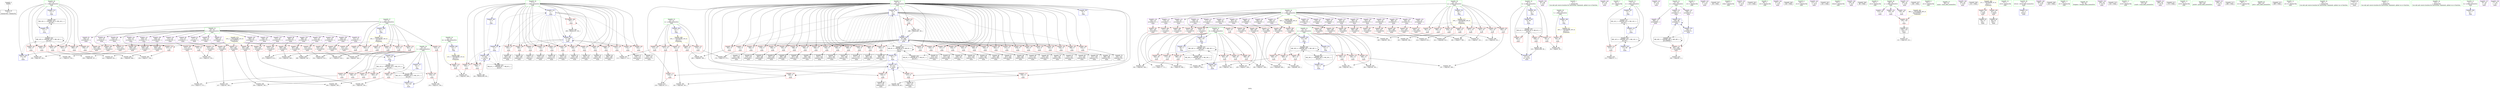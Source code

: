 digraph "SVFG" {
	label="SVFG";

	Node0x55f117c9b470 [shape=record,color=grey,label="{NodeID: 0\nNullPtr}"];
	Node0x55f117c9b470 -> Node0x55f117c9a8e0[style=solid];
	Node0x55f117cd2c00 [shape=record,color=red,label="{NodeID: 277\n315\<--314\n\<--arrayidx105\nmain\n}"];
	Node0x55f117cd2c00 -> Node0x55f117ccd980[style=solid];
	Node0x55f117cc6a40 [shape=record,color=red,label="{NodeID: 194\n391\<--9\n\<--j\nmain\n}"];
	Node0x55f117cc6a40 -> Node0x55f117cc5a00[style=solid];
	Node0x55f117ca07a0 [shape=record,color=purple,label="{NodeID: 111\n120\<--35\narrayidx9\<--y\nmain\n}"];
	Node0x55f117ca2250 [shape=record,color=green,label="{NodeID: 28\n23\<--24\nq\<--q_field_insensitive\nGlob }"];
	Node0x55f117ca2250 -> Node0x55f117cc8440[style=solid];
	Node0x55f117ca2250 -> Node0x55f117cc8510[style=solid];
	Node0x55f117ca2250 -> Node0x55f117cc85e0[style=solid];
	Node0x55f117ca2250 -> Node0x55f117cc86b0[style=solid];
	Node0x55f117ca2250 -> Node0x55f117cc8780[style=solid];
	Node0x55f117ca2250 -> Node0x55f117cd06e0[style=solid];
	Node0x55f117ca2250 -> Node0x55f117cd0770[style=solid];
	Node0x55f117ca2250 -> Node0x55f117cd0840[style=solid];
	Node0x55f117ca2250 -> Node0x55f117cd0910[style=solid];
	Node0x55f117ca2250 -> Node0x55f117cd47c0[style=solid];
	Node0x55f117cf9010 [shape=record,color=yellow,style=double,label="{NodeID: 471\n16V_1 = ENCHI(MR_16V_0)\npts\{20 \}\nFun[main]}"];
	Node0x55f117cf9010 -> Node0x55f117cc7c20[style=dashed];
	Node0x55f117cccd80 [shape=record,color=grey,label="{NodeID: 388\n276 = cmp(274, 275, )\n}"];
	Node0x55f117cd42c0 [shape=record,color=blue,label="{NodeID: 305\n13\<--5\nn\<--\nGlob }"];
	Node0x55f117cd42c0 -> Node0x55f117cf8d70[style=dashed];
	Node0x55f117cc8100 [shape=record,color=red,label="{NodeID: 222\n383\<--21\n\<--p\nmain\n}"];
	Node0x55f117cc8100 -> Node0x55f117cdcac0[style=solid];
	Node0x55f117cc9bb0 [shape=record,color=purple,label="{NodeID: 139\n82\<--48\n\<--.str.2\nmain\n}"];
	Node0x55f117ca0b90 [shape=record,color=black,label="{NodeID: 56\n169\<--168\nidxprom30\<--\nmain\n}"];
	Node0x55f117cdd540 [shape=record,color=grey,label="{NodeID: 416\n225 = cmp(223, 224, )\n}"];
	Node0x55f117cd5b60 [shape=record,color=blue,label="{NodeID: 333\n9\<--237\nj\<--inc63\nmain\n}"];
	Node0x55f117cd5b60 -> Node0x55f117ccb680[style=dashed];
	Node0x55f117cd5b60 -> Node0x55f117ccb750[style=dashed];
	Node0x55f117cd5b60 -> Node0x55f117ccb820[style=dashed];
	Node0x55f117cd5b60 -> Node0x55f117ccb8f0[style=dashed];
	Node0x55f117cd5b60 -> Node0x55f117ccb9c0[style=dashed];
	Node0x55f117cd5b60 -> Node0x55f117cd5b60[style=dashed];
	Node0x55f117cd5b60 -> Node0x55f117cee0b0[style=dashed];
	Node0x55f117cd1610 [shape=record,color=red,label="{NodeID: 250\n344\<--29\n\<--d\nmain\n}"];
	Node0x55f117cd1610 -> Node0x55f117cdd240[style=solid];
	Node0x55f117ccb270 [shape=record,color=red,label="{NodeID: 167\n181\<--7\n\<--i\nmain\n}"];
	Node0x55f117ccb270 -> Node0x55f117ca0d30[style=solid];
	Node0x55f117cc5ee0 [shape=record,color=black,label="{NodeID: 84\n435\<--434\nidxprom175\<--\nmain\n}"];
	Node0x55f117ca2060 [shape=record,color=green,label="{NodeID: 1\n5\<--1\n\<--dummyObj\nCan only get source location for instruction, argument, global var or function.}"];
	Node0x55f117cd2cd0 [shape=record,color=red,label="{NodeID: 278\n323\<--322\n\<--arrayidx109\nmain\n}"];
	Node0x55f117cd2cd0 -> Node0x55f117ccdc80[style=solid];
	Node0x55f117cc6b10 [shape=record,color=red,label="{NodeID: 195\n398\<--9\n\<--j\nmain\n}"];
	Node0x55f117cc6b10 -> Node0x55f117cc5ad0[style=solid];
	Node0x55f117ca0870 [shape=record,color=purple,label="{NodeID: 112\n170\<--35\narrayidx31\<--y\nmain\n}"];
	Node0x55f117ca0870 -> Node0x55f117cd2310[style=solid];
	Node0x55f117ca2350 [shape=record,color=green,label="{NodeID: 29\n25\<--26\nl\<--l_field_insensitive\nGlob }"];
	Node0x55f117ca2350 -> Node0x55f117cd09e0[style=solid];
	Node0x55f117ca2350 -> Node0x55f117cd0ab0[style=solid];
	Node0x55f117ca2350 -> Node0x55f117cd0b80[style=solid];
	Node0x55f117ca2350 -> Node0x55f117cd0c50[style=solid];
	Node0x55f117ca2350 -> Node0x55f117cd0d20[style=solid];
	Node0x55f117ca2350 -> Node0x55f117cd0df0[style=solid];
	Node0x55f117ca2350 -> Node0x55f117cd48c0[style=solid];
	Node0x55f117ca2350 -> Node0x55f117cd4e60[style=solid];
	Node0x55f117ca2350 -> Node0x55f117cd54e0[style=solid];
	Node0x55f117cf90f0 [shape=record,color=yellow,style=double,label="{NodeID: 472\n18V_1 = ENCHI(MR_18V_0)\npts\{22 \}\nFun[main]}"];
	Node0x55f117cf90f0 -> Node0x55f117cc7cf0[style=dashed];
	Node0x55f117cf90f0 -> Node0x55f117cc7dc0[style=dashed];
	Node0x55f117cf90f0 -> Node0x55f117cc7e90[style=dashed];
	Node0x55f117cf90f0 -> Node0x55f117cc7f60[style=dashed];
	Node0x55f117cf90f0 -> Node0x55f117cc8030[style=dashed];
	Node0x55f117cf90f0 -> Node0x55f117cc8100[style=dashed];
	Node0x55f117cf90f0 -> Node0x55f117cc81d0[style=dashed];
	Node0x55f117cf90f0 -> Node0x55f117cc82a0[style=dashed];
	Node0x55f117cf90f0 -> Node0x55f117cc8370[style=dashed];
	Node0x55f117cccf00 [shape=record,color=grey,label="{NodeID: 389\n403 = cmp(401, 402, )\n}"];
	Node0x55f117cd43c0 [shape=record,color=blue,label="{NodeID: 306\n15\<--5\nm\<--\nGlob }"];
	Node0x55f117cd43c0 -> Node0x55f117cf8e50[style=dashed];
	Node0x55f117cc81d0 [shape=record,color=red,label="{NodeID: 223\n412\<--21\n\<--p\nmain\n}"];
	Node0x55f117cc81d0 -> Node0x55f117cddb40[style=solid];
	Node0x55f117cc9c80 [shape=record,color=purple,label="{NodeID: 140\n83\<--50\n\<--.str.3\nmain\n}"];
	Node0x55f117ca0c60 [shape=record,color=black,label="{NodeID: 57\n176\<--175\nidxprom34\<--\nmain\n}"];
	Node0x55f117cdd6c0 [shape=record,color=grey,label="{NodeID: 417\n352 = cmp(347, 351, )\n}"];
	Node0x55f117cd5c30 [shape=record,color=blue,label="{NodeID: 334\n9\<--5\nj\<--\nmain\n}"];
	Node0x55f117cd5c30 -> Node0x55f117ccba90[style=dashed];
	Node0x55f117cd5c30 -> Node0x55f117ccbb60[style=dashed];
	Node0x55f117cd5c30 -> Node0x55f117ccbc30[style=dashed];
	Node0x55f117cd5c30 -> Node0x55f117ccbd00[style=dashed];
	Node0x55f117cd5c30 -> Node0x55f117ccbdd0[style=dashed];
	Node0x55f117cd5c30 -> Node0x55f117ccbea0[style=dashed];
	Node0x55f117cd5c30 -> Node0x55f117ccbf70[style=dashed];
	Node0x55f117cd5c30 -> Node0x55f117ccc040[style=dashed];
	Node0x55f117cd5c30 -> Node0x55f117ccc110[style=dashed];
	Node0x55f117cd5c30 -> Node0x55f117ccc1e0[style=dashed];
	Node0x55f117cd5c30 -> Node0x55f117ccc2b0[style=dashed];
	Node0x55f117cd5c30 -> Node0x55f117ccc380[style=dashed];
	Node0x55f117cd5c30 -> Node0x55f117ccc450[style=dashed];
	Node0x55f117cd5c30 -> Node0x55f117ccc520[style=dashed];
	Node0x55f117cd5c30 -> Node0x55f117ccc5f0[style=dashed];
	Node0x55f117cd5c30 -> Node0x55f117cc68a0[style=dashed];
	Node0x55f117cd5c30 -> Node0x55f117cc6970[style=dashed];
	Node0x55f117cd5c30 -> Node0x55f117cc6a40[style=dashed];
	Node0x55f117cd5c30 -> Node0x55f117cc6b10[style=dashed];
	Node0x55f117cd5c30 -> Node0x55f117cc6be0[style=dashed];
	Node0x55f117cd5c30 -> Node0x55f117cc6cb0[style=dashed];
	Node0x55f117cd5c30 -> Node0x55f117cc6d80[style=dashed];
	Node0x55f117cd5c30 -> Node0x55f117cc6e50[style=dashed];
	Node0x55f117cd5c30 -> Node0x55f117cc6f20[style=dashed];
	Node0x55f117cd5c30 -> Node0x55f117cc6ff0[style=dashed];
	Node0x55f117cd5c30 -> Node0x55f117cc70c0[style=dashed];
	Node0x55f117cd5c30 -> Node0x55f117cc7190[style=dashed];
	Node0x55f117cd5c30 -> Node0x55f117cc7260[style=dashed];
	Node0x55f117cd5c30 -> Node0x55f117cc7330[style=dashed];
	Node0x55f117cd5c30 -> Node0x55f117cc7400[style=dashed];
	Node0x55f117cd5c30 -> Node0x55f117cc74d0[style=dashed];
	Node0x55f117cd5c30 -> Node0x55f117cc75a0[style=dashed];
	Node0x55f117cd5c30 -> Node0x55f117cd5d00[style=dashed];
	Node0x55f117cd5c30 -> Node0x55f117cee0b0[style=dashed];
	Node0x55f117cd16e0 [shape=record,color=red,label="{NodeID: 251\n380\<--29\n\<--d\nmain\n}"];
	Node0x55f117cd16e0 -> Node0x55f117cdd0c0[style=solid];
	Node0x55f117ccb340 [shape=record,color=red,label="{NodeID: 168\n188\<--7\n\<--i\nmain\n}"];
	Node0x55f117ccb340 -> Node0x55f117ca0e00[style=solid];
	Node0x55f117cc5fb0 [shape=record,color=black,label="{NodeID: 85\n443\<--442\nidxprom179\<--\nmain\n}"];
	Node0x55f117cc4fe0 [shape=record,color=green,label="{NodeID: 2\n43\<--1\n.str\<--dummyObj\nGlob }"];
	Node0x55f117cd2da0 [shape=record,color=red,label="{NodeID: 279\n329\<--328\n\<--arrayidx113\nmain\n}"];
	Node0x55f117cd2da0 -> Node0x55f117ccd080[style=solid];
	Node0x55f117cc6be0 [shape=record,color=red,label="{NodeID: 196\n405\<--9\n\<--j\nmain\n}"];
	Node0x55f117cc6be0 -> Node0x55f117cc5ba0[style=solid];
	Node0x55f117ca0940 [shape=record,color=purple,label="{NodeID: 113\n177\<--35\narrayidx35\<--y\nmain\n}"];
	Node0x55f117ca0940 -> Node0x55f117cd23e0[style=solid];
	Node0x55f117ca2450 [shape=record,color=green,label="{NodeID: 30\n27\<--28\nr\<--r_field_insensitive\nGlob }"];
	Node0x55f117ca2450 -> Node0x55f117cd0ec0[style=solid];
	Node0x55f117ca2450 -> Node0x55f117cd0f90[style=solid];
	Node0x55f117ca2450 -> Node0x55f117cd1060[style=solid];
	Node0x55f117ca2450 -> Node0x55f117cd1130[style=solid];
	Node0x55f117ca2450 -> Node0x55f117cd1200[style=solid];
	Node0x55f117ca2450 -> Node0x55f117cd12d0[style=solid];
	Node0x55f117ca2450 -> Node0x55f117cd49c0[style=solid];
	Node0x55f117ca2450 -> Node0x55f117cd4f30[style=solid];
	Node0x55f117ca2450 -> Node0x55f117cd55b0[style=solid];
	Node0x55f117cf91d0 [shape=record,color=yellow,style=double,label="{NodeID: 473\n20V_1 = ENCHI(MR_20V_0)\npts\{24 \}\nFun[main]}"];
	Node0x55f117cf91d0 -> Node0x55f117cc8440[style=dashed];
	Node0x55f117cf91d0 -> Node0x55f117cc8510[style=dashed];
	Node0x55f117cf91d0 -> Node0x55f117cc85e0[style=dashed];
	Node0x55f117cf91d0 -> Node0x55f117cc86b0[style=dashed];
	Node0x55f117cf91d0 -> Node0x55f117cc8780[style=dashed];
	Node0x55f117cf91d0 -> Node0x55f117cd06e0[style=dashed];
	Node0x55f117cf91d0 -> Node0x55f117cd0770[style=dashed];
	Node0x55f117cf91d0 -> Node0x55f117cd0840[style=dashed];
	Node0x55f117cf91d0 -> Node0x55f117cd0910[style=dashed];
	Node0x55f117ccd080 [shape=record,color=grey,label="{NodeID: 390\n331 = cmp(329, 330, )\n}"];
	Node0x55f117cd44c0 [shape=record,color=blue,label="{NodeID: 307\n17\<--5\ne\<--\nGlob }"];
	Node0x55f117cd44c0 -> Node0x55f117cef4b0[style=dashed];
	Node0x55f117cc82a0 [shape=record,color=red,label="{NodeID: 224\n441\<--21\n\<--p\nmain\n}"];
	Node0x55f117cc82a0 -> Node0x55f117cce580[style=solid];
	Node0x55f117cc9d50 [shape=record,color=purple,label="{NodeID: 141\n85\<--53\n\<--.str.4\nmain\n}"];
	Node0x55f117ca0d30 [shape=record,color=black,label="{NodeID: 58\n182\<--181\nidxprom37\<--\nmain\n}"];
	Node0x55f117cdd840 [shape=record,color=grey,label="{NodeID: 418\n282 = cmp(281, 5, )\n}"];
	Node0x55f117cd5d00 [shape=record,color=blue,label="{NodeID: 335\n9\<--488\nj\<--inc207\nmain\n}"];
	Node0x55f117cd5d00 -> Node0x55f117ccba90[style=dashed];
	Node0x55f117cd5d00 -> Node0x55f117ccbb60[style=dashed];
	Node0x55f117cd5d00 -> Node0x55f117ccbc30[style=dashed];
	Node0x55f117cd5d00 -> Node0x55f117ccbd00[style=dashed];
	Node0x55f117cd5d00 -> Node0x55f117ccbdd0[style=dashed];
	Node0x55f117cd5d00 -> Node0x55f117ccbea0[style=dashed];
	Node0x55f117cd5d00 -> Node0x55f117ccbf70[style=dashed];
	Node0x55f117cd5d00 -> Node0x55f117ccc040[style=dashed];
	Node0x55f117cd5d00 -> Node0x55f117ccc110[style=dashed];
	Node0x55f117cd5d00 -> Node0x55f117ccc1e0[style=dashed];
	Node0x55f117cd5d00 -> Node0x55f117ccc2b0[style=dashed];
	Node0x55f117cd5d00 -> Node0x55f117ccc380[style=dashed];
	Node0x55f117cd5d00 -> Node0x55f117ccc450[style=dashed];
	Node0x55f117cd5d00 -> Node0x55f117ccc520[style=dashed];
	Node0x55f117cd5d00 -> Node0x55f117ccc5f0[style=dashed];
	Node0x55f117cd5d00 -> Node0x55f117cc68a0[style=dashed];
	Node0x55f117cd5d00 -> Node0x55f117cc6970[style=dashed];
	Node0x55f117cd5d00 -> Node0x55f117cc6a40[style=dashed];
	Node0x55f117cd5d00 -> Node0x55f117cc6b10[style=dashed];
	Node0x55f117cd5d00 -> Node0x55f117cc6be0[style=dashed];
	Node0x55f117cd5d00 -> Node0x55f117cc6cb0[style=dashed];
	Node0x55f117cd5d00 -> Node0x55f117cc6d80[style=dashed];
	Node0x55f117cd5d00 -> Node0x55f117cc6e50[style=dashed];
	Node0x55f117cd5d00 -> Node0x55f117cc6f20[style=dashed];
	Node0x55f117cd5d00 -> Node0x55f117cc6ff0[style=dashed];
	Node0x55f117cd5d00 -> Node0x55f117cc70c0[style=dashed];
	Node0x55f117cd5d00 -> Node0x55f117cc7190[style=dashed];
	Node0x55f117cd5d00 -> Node0x55f117cc7260[style=dashed];
	Node0x55f117cd5d00 -> Node0x55f117cc7330[style=dashed];
	Node0x55f117cd5d00 -> Node0x55f117cc7400[style=dashed];
	Node0x55f117cd5d00 -> Node0x55f117cc74d0[style=dashed];
	Node0x55f117cd5d00 -> Node0x55f117cc75a0[style=dashed];
	Node0x55f117cd5d00 -> Node0x55f117cd5d00[style=dashed];
	Node0x55f117cd5d00 -> Node0x55f117cee0b0[style=dashed];
	Node0x55f117cd17b0 [shape=record,color=red,label="{NodeID: 252\n438\<--29\n\<--d\nmain\n}"];
	Node0x55f117cd17b0 -> Node0x55f117cddfc0[style=solid];
	Node0x55f117ccb410 [shape=record,color=red,label="{NodeID: 169\n197\<--7\n\<--i\nmain\n}"];
	Node0x55f117ccb410 -> Node0x55f117cd83b0[style=solid];
	Node0x55f117cc6080 [shape=record,color=black,label="{NodeID: 86\n450\<--449\nidxprom183\<--\nmain\n}"];
	Node0x55f117cc5070 [shape=record,color=green,label="{NodeID: 3\n45\<--1\n.str.1\<--dummyObj\nGlob }"];
	Node0x55f117cd2e70 [shape=record,color=red,label="{NodeID: 280\n336\<--335\n\<--arrayidx117\nmain\n}"];
	Node0x55f117cd2e70 -> Node0x55f117cdcdc0[style=solid];
	Node0x55f117cc6cb0 [shape=record,color=red,label="{NodeID: 197\n413\<--9\n\<--j\nmain\n}"];
	Node0x55f117cc6cb0 -> Node0x55f117cc5c70[style=solid];
	Node0x55f117ca0a10 [shape=record,color=purple,label="{NodeID: 114\n183\<--35\narrayidx38\<--y\nmain\n}"];
	Node0x55f117ca0a10 -> Node0x55f117cd24b0[style=solid];
	Node0x55f117ca2550 [shape=record,color=green,label="{NodeID: 31\n29\<--30\nd\<--d_field_insensitive\nGlob }"];
	Node0x55f117ca2550 -> Node0x55f117cd13a0[style=solid];
	Node0x55f117ca2550 -> Node0x55f117cd1470[style=solid];
	Node0x55f117ca2550 -> Node0x55f117cd1540[style=solid];
	Node0x55f117ca2550 -> Node0x55f117cd1610[style=solid];
	Node0x55f117ca2550 -> Node0x55f117cd16e0[style=solid];
	Node0x55f117ca2550 -> Node0x55f117cd17b0[style=solid];
	Node0x55f117ca2550 -> Node0x55f117cd4ac0[style=solid];
	Node0x55f117ca2550 -> Node0x55f117cd5000[style=solid];
	Node0x55f117ca2550 -> Node0x55f117cd5680[style=solid];
	Node0x55f117ccd200 [shape=record,color=grey,label="{NodeID: 391\n296 = cmp(294, 295, )\n}"];
	Node0x55f117cd45c0 [shape=record,color=blue,label="{NodeID: 308\n19\<--5\nt\<--\nGlob }"];
	Node0x55f117cd45c0 -> Node0x55f117cf9010[style=dashed];
	Node0x55f117cc8370 [shape=record,color=red,label="{NodeID: 225\n470\<--21\n\<--p\nmain\n}"];
	Node0x55f117cc8370 -> Node0x55f117cdebc0[style=solid];
	Node0x55f117cc9e20 [shape=record,color=purple,label="{NodeID: 142\n107\<--53\n\<--.str.4\nmain\n}"];
	Node0x55f117ca0e00 [shape=record,color=black,label="{NodeID: 59\n189\<--188\nidxprom41\<--\nmain\n}"];
	Node0x55f117d0e890 [shape=record,color=black,label="{NodeID: 502\n86 = PHI()\n}"];
	Node0x55f117cdd9c0 [shape=record,color=grey,label="{NodeID: 419\n374 = cmp(372, 373, )\n}"];
	Node0x55f117cd5dd0 [shape=record,color=blue,label="{NodeID: 336\n7\<--505\ni\<--inc218\nmain\n}"];
	Node0x55f117cd5dd0 -> Node0x55f117ccb4e0[style=dashed];
	Node0x55f117cd5dd0 -> Node0x55f117ccb5b0[style=dashed];
	Node0x55f117cd5dd0 -> Node0x55f117cd5dd0[style=dashed];
	Node0x55f117cd5dd0 -> Node0x55f117ceeab0[style=dashed];
	Node0x55f117cd1880 [shape=record,color=red,label="{NodeID: 253\n185\<--31\n\<--u\nmain\n}"];
	Node0x55f117cd1880 -> Node0x55f117cde740[style=solid];
	Node0x55f117ccb4e0 [shape=record,color=red,label="{NodeID: 170\n205\<--7\n\<--i\nmain\n}"];
	Node0x55f117ccb4e0 -> Node0x55f117cde2c0[style=solid];
	Node0x55f117cc6150 [shape=record,color=black,label="{NodeID: 87\n457\<--456\nidxprom188\<--\nmain\n}"];
	Node0x55f117c9f240 [shape=record,color=green,label="{NodeID: 4\n47\<--1\nstdin\<--dummyObj\nGlob }"];
	Node0x55f117cd2f40 [shape=record,color=red,label="{NodeID: 281\n343\<--342\n\<--arrayidx121\nmain\n}"];
	Node0x55f117cd2f40 -> Node0x55f117cdd240[style=solid];
	Node0x55f117cc6d80 [shape=record,color=red,label="{NodeID: 198\n420\<--9\n\<--j\nmain\n}"];
	Node0x55f117cc6d80 -> Node0x55f117cc5d40[style=solid];
	Node0x55f117ca0ae0 [shape=record,color=purple,label="{NodeID: 115\n190\<--35\narrayidx42\<--y\nmain\n}"];
	Node0x55f117ca0ae0 -> Node0x55f117cd2580[style=solid];
	Node0x55f117ca2650 [shape=record,color=green,label="{NodeID: 32\n31\<--32\nu\<--u_field_insensitive\nGlob }"];
	Node0x55f117ca2650 -> Node0x55f117cd1880[style=solid];
	Node0x55f117ca2650 -> Node0x55f117cd1950[style=solid];
	Node0x55f117ca2650 -> Node0x55f117cd1a20[style=solid];
	Node0x55f117ca2650 -> Node0x55f117cd1af0[style=solid];
	Node0x55f117ca2650 -> Node0x55f117cd1bc0[style=solid];
	Node0x55f117ca2650 -> Node0x55f117cd1c90[style=solid];
	Node0x55f117ca2650 -> Node0x55f117cd4bc0[style=solid];
	Node0x55f117ca2650 -> Node0x55f117cd50d0[style=solid];
	Node0x55f117ca2650 -> Node0x55f117cd5750[style=solid];
	Node0x55f117ccd380 [shape=record,color=grey,label="{NodeID: 392\n263 = cmp(261, 262, )\n}"];
	Node0x55f117cd46c0 [shape=record,color=blue,label="{NodeID: 309\n21\<--5\np\<--\nGlob }"];
	Node0x55f117cd46c0 -> Node0x55f117cf90f0[style=dashed];
	Node0x55f117cc8440 [shape=record,color=red,label="{NodeID: 226\n231\<--23\n\<--q\nmain\n}"];
	Node0x55f117cc8440 -> Node0x55f117ccde00[style=solid];
	Node0x55f117cc9ef0 [shape=record,color=purple,label="{NodeID: 143\n201\<--53\n\<--.str.4\nmain\n}"];
	Node0x55f117ca0ed0 [shape=record,color=black,label="{NodeID: 60\n221\<--220\nidxprom54\<--\nmain\n}"];
	Node0x55f117d0e990 [shape=record,color=black,label="{NodeID: 503\n123 = PHI()\n}"];
	Node0x55f117cddb40 [shape=record,color=grey,label="{NodeID: 420\n417 = cmp(412, 416, )\n}"];
	Node0x55f117cd5ea0 [shape=record,color=blue,label="{NodeID: 337\n4\<--510\nh\<--inc221\nmain\n}"];
	Node0x55f117cd5ea0 -> Node0x55f117cee5b0[style=dashed];
	Node0x55f117cd1950 [shape=record,color=red,label="{NodeID: 254\n266\<--31\n\<--u\nmain\n}"];
	Node0x55f117cd1950 -> Node0x55f117cccc00[style=solid];
	Node0x55f117ccb5b0 [shape=record,color=red,label="{NodeID: 171\n504\<--7\n\<--i\nmain\n}"];
	Node0x55f117ccb5b0 -> Node0x55f117cd7f30[style=solid];
	Node0x55f117cc6220 [shape=record,color=black,label="{NodeID: 88\n464\<--463\nidxprom192\<--\nmain\n}"];
	Node0x55f117c9f2d0 [shape=record,color=green,label="{NodeID: 5\n48\<--1\n.str.2\<--dummyObj\nGlob }"];
	Node0x55f117cd3010 [shape=record,color=red,label="{NodeID: 282\n351\<--350\n\<--arrayidx125\nmain\n}"];
	Node0x55f117cd3010 -> Node0x55f117cdd6c0[style=solid];
	Node0x55f117cc6e50 [shape=record,color=red,label="{NodeID: 199\n427\<--9\n\<--j\nmain\n}"];
	Node0x55f117cc6e50 -> Node0x55f117cc5e10[style=solid];
	Node0x55f117cc8900 [shape=record,color=purple,label="{NodeID: 116\n229\<--35\narrayidx58\<--y\nmain\n}"];
	Node0x55f117cc8900 -> Node0x55f117cd2720[style=solid];
	Node0x55f117ca2750 [shape=record,color=green,label="{NodeID: 33\n33\<--34\nx\<--x_field_insensitive\nGlob }"];
	Node0x55f117ca2750 -> Node0x55f117cc6490[style=solid];
	Node0x55f117ca2750 -> Node0x55f117cc6560[style=solid];
	Node0x55f117ca2750 -> Node0x55f117cc6630[style=solid];
	Node0x55f117ca2750 -> Node0x55f117cc6700[style=solid];
	Node0x55f117ca2750 -> Node0x55f117cc67d0[style=solid];
	Node0x55f117ca2750 -> Node0x55f117c9fb70[style=solid];
	Node0x55f117ca2750 -> Node0x55f117c9fc40[style=solid];
	Node0x55f117ca2750 -> Node0x55f117c9fd10[style=solid];
	Node0x55f117ca2750 -> Node0x55f117c9fde0[style=solid];
	Node0x55f117ca2750 -> Node0x55f117c9feb0[style=solid];
	Node0x55f117ca2750 -> Node0x55f117c9ff80[style=solid];
	Node0x55f117ca2750 -> Node0x55f117ca0050[style=solid];
	Node0x55f117ca2750 -> Node0x55f117ca0120[style=solid];
	Node0x55f117ca2750 -> Node0x55f117ca01f0[style=solid];
	Node0x55f117ca2750 -> Node0x55f117ca02c0[style=solid];
	Node0x55f117ca2750 -> Node0x55f117ca0390[style=solid];
	Node0x55f117ca2750 -> Node0x55f117ca0460[style=solid];
	Node0x55f117ca2750 -> Node0x55f117ca0530[style=solid];
	Node0x55f117ca2750 -> Node0x55f117ca0600[style=solid];
	Node0x55f117ca2750 -> Node0x55f117ca06d0[style=solid];
	Node0x55f117ccd500 [shape=record,color=grey,label="{NodeID: 393\n259 = cmp(257, 258, )\n}"];
	Node0x55f117cd47c0 [shape=record,color=blue,label="{NodeID: 310\n23\<--5\nq\<--\nGlob }"];
	Node0x55f117cd47c0 -> Node0x55f117cf91d0[style=dashed];
	Node0x55f117cc8510 [shape=record,color=red,label="{NodeID: 227\n261\<--23\n\<--q\nmain\n}"];
	Node0x55f117cc8510 -> Node0x55f117ccd380[style=solid];
	Node0x55f117cc9fc0 [shape=record,color=purple,label="{NodeID: 144\n97\<--55\n\<--.str.5\nmain\n}"];
	Node0x55f117ca0fa0 [shape=record,color=black,label="{NodeID: 61\n228\<--227\nidxprom57\<--\nmain\n}"];
	Node0x55f117d0ea90 [shape=record,color=black,label="{NodeID: 504\n140 = PHI()\n}"];
	Node0x55f117cddcc0 [shape=record,color=grey,label="{NodeID: 421\n432 = cmp(430, 431, )\n}"];
	Node0x55f117cd1a20 [shape=record,color=red,label="{NodeID: 255\n295\<--31\n\<--u\nmain\n}"];
	Node0x55f117cd1a20 -> Node0x55f117ccd200[style=solid];
	Node0x55f117ccb680 [shape=record,color=red,label="{NodeID: 172\n216\<--9\n\<--j\nmain\n}"];
	Node0x55f117ccb680 -> Node0x55f117cdde40[style=solid];
	Node0x55f117cc62f0 [shape=record,color=black,label="{NodeID: 89\n472\<--471\nidxprom196\<--\nmain\n}"];
	Node0x55f117c9f890 [shape=record,color=green,label="{NodeID: 6\n50\<--1\n.str.3\<--dummyObj\nGlob }"];
	Node0x55f117cd30e0 [shape=record,color=red,label="{NodeID: 283\n357\<--356\n\<--arrayidx129\nmain\n}"];
	Node0x55f117cd30e0 -> Node0x55f117ccca80[style=solid];
	Node0x55f117cc6f20 [shape=record,color=red,label="{NodeID: 200\n434\<--9\n\<--j\nmain\n}"];
	Node0x55f117cc6f20 -> Node0x55f117cc5ee0[style=solid];
	Node0x55f117cc89d0 [shape=record,color=purple,label="{NodeID: 117\n286\<--35\narrayidx90\<--y\nmain\n}"];
	Node0x55f117cc89d0 -> Node0x55f117cd28c0[style=solid];
	Node0x55f117ca2850 [shape=record,color=green,label="{NodeID: 34\n35\<--36\ny\<--y_field_insensitive\nGlob }"];
	Node0x55f117ca2850 -> Node0x55f117ca07a0[style=solid];
	Node0x55f117ca2850 -> Node0x55f117ca0870[style=solid];
	Node0x55f117ca2850 -> Node0x55f117ca0940[style=solid];
	Node0x55f117ca2850 -> Node0x55f117ca0a10[style=solid];
	Node0x55f117ca2850 -> Node0x55f117ca0ae0[style=solid];
	Node0x55f117ca2850 -> Node0x55f117cc8900[style=solid];
	Node0x55f117ca2850 -> Node0x55f117cc89d0[style=solid];
	Node0x55f117ca2850 -> Node0x55f117cc8aa0[style=solid];
	Node0x55f117ca2850 -> Node0x55f117cc8b70[style=solid];
	Node0x55f117ca2850 -> Node0x55f117cc8c40[style=solid];
	Node0x55f117ca2850 -> Node0x55f117cc8d10[style=solid];
	Node0x55f117ca2850 -> Node0x55f117cc8de0[style=solid];
	Node0x55f117ca2850 -> Node0x55f117cc8eb0[style=solid];
	Node0x55f117ca2850 -> Node0x55f117cc8f80[style=solid];
	Node0x55f117ca2850 -> Node0x55f117cc9050[style=solid];
	Node0x55f117ca2850 -> Node0x55f117cc9120[style=solid];
	Node0x55f117ca2850 -> Node0x55f117cc91f0[style=solid];
	Node0x55f117ca2850 -> Node0x55f117cc92c0[style=solid];
	Node0x55f117ca2850 -> Node0x55f117cc9390[style=solid];
	Node0x55f117ca2850 -> Node0x55f117cc9460[style=solid];
	Node0x55f117ccd680 [shape=record,color=grey,label="{NodeID: 394\n255 = cmp(253, 254, )\n}"];
	Node0x55f117cd48c0 [shape=record,color=blue,label="{NodeID: 311\n25\<--5\nl\<--\nGlob }"];
	Node0x55f117cd48c0 -> Node0x55f117cef9b0[style=dashed];
	Node0x55f117cc85e0 [shape=record,color=red,label="{NodeID: 228\n265\<--23\n\<--q\nmain\n}"];
	Node0x55f117cc85e0 -> Node0x55f117cccc00[style=solid];
	Node0x55f117cca090 [shape=record,color=purple,label="{NodeID: 145\n121\<--57\n\<--.str.6\nmain\n}"];
	Node0x55f117ca1070 [shape=record,color=black,label="{NodeID: 62\n279\<--278\nidxprom85\<--\nmain\n}"];
	Node0x55f117d0eb90 [shape=record,color=black,label="{NodeID: 505\n202 = PHI()\n}"];
	Node0x55f117cdde40 [shape=record,color=grey,label="{NodeID: 422\n218 = cmp(216, 217, )\n}"];
	Node0x55f117cd1af0 [shape=record,color=red,label="{NodeID: 256\n358\<--31\n\<--u\nmain\n}"];
	Node0x55f117cd1af0 -> Node0x55f117ccca80[style=solid];
	Node0x55f117ccb750 [shape=record,color=red,label="{NodeID: 173\n220\<--9\n\<--j\nmain\n}"];
	Node0x55f117ccb750 -> Node0x55f117ca0ed0[style=solid];
	Node0x55f117cc63c0 [shape=record,color=black,label="{NodeID: 90\n479\<--478\nidxprom200\<--\nmain\n}"];
	Node0x55f117c9f920 [shape=record,color=green,label="{NodeID: 7\n52\<--1\nstdout\<--dummyObj\nGlob }"];
	Node0x55f117cd31b0 [shape=record,color=red,label="{NodeID: 284\n365\<--364\n\<--arrayidx133\nmain\n}"];
	Node0x55f117cd31b0 -> Node0x55f117cce280[style=solid];
	Node0x55f117cc6ff0 [shape=record,color=red,label="{NodeID: 201\n442\<--9\n\<--j\nmain\n}"];
	Node0x55f117cc6ff0 -> Node0x55f117cc5fb0[style=solid];
	Node0x55f117cc8aa0 [shape=record,color=purple,label="{NodeID: 118\n293\<--35\narrayidx94\<--y\nmain\n}"];
	Node0x55f117cc8aa0 -> Node0x55f117cd2990[style=solid];
	Node0x55f117ca2950 [shape=record,color=green,label="{NodeID: 35\n37\<--38\nz\<--z_field_insensitive\nGlob }"];
	Node0x55f117ca2950 -> Node0x55f117cc9530[style=solid];
	Node0x55f117ca2950 -> Node0x55f117cc9600[style=solid];
	Node0x55f117ca2950 -> Node0x55f117cc96d0[style=solid];
	Node0x55f117ccd800 [shape=record,color=grey,label="{NodeID: 395\n242 = cmp(240, 241, )\n}"];
	Node0x55f117cd49c0 [shape=record,color=blue,label="{NodeID: 312\n27\<--5\nr\<--\nGlob }"];
	Node0x55f117cd49c0 -> Node0x55f117cefeb0[style=dashed];
	Node0x55f117cc86b0 [shape=record,color=red,label="{NodeID: 229\n347\<--23\n\<--q\nmain\n}"];
	Node0x55f117cc86b0 -> Node0x55f117cdd6c0[style=solid];
	Node0x55f117cca160 [shape=record,color=purple,label="{NodeID: 146\n138\<--59\n\<--.str.7\nmain\n}"];
	Node0x55f117ca1140 [shape=record,color=black,label="{NodeID: 63\n285\<--284\nidxprom89\<--\nmain\n}"];
	Node0x55f117d0ec90 [shape=record,color=black,label="{NodeID: 506\n98 = PHI()\n}"];
	Node0x55f117cddfc0 [shape=record,color=grey,label="{NodeID: 423\n439 = cmp(437, 438, )\n}"];
	Node0x55f117cd1bc0 [shape=record,color=red,label="{NodeID: 257\n409\<--31\n\<--u\nmain\n}"];
	Node0x55f117cd1bc0 -> Node0x55f117cdcf40[style=solid];
	Node0x55f117ccb820 [shape=record,color=red,label="{NodeID: 174\n227\<--9\n\<--j\nmain\n}"];
	Node0x55f117ccb820 -> Node0x55f117ca0fa0[style=solid];
	Node0x55f117cc6490 [shape=record,color=purple,label="{NodeID: 91\n117\<--33\narrayidx\<--x\nmain\n}"];
	Node0x55f117c9f9b0 [shape=record,color=green,label="{NodeID: 8\n53\<--1\n.str.4\<--dummyObj\nGlob }"];
	Node0x55f117cd3280 [shape=record,color=red,label="{NodeID: 285\n372\<--371\n\<--arrayidx138\nmain\n}"];
	Node0x55f117cd3280 -> Node0x55f117cdd9c0[style=solid];
	Node0x55f117cc70c0 [shape=record,color=red,label="{NodeID: 202\n449\<--9\n\<--j\nmain\n}"];
	Node0x55f117cc70c0 -> Node0x55f117cc6080[style=solid];
	Node0x55f117cc8b70 [shape=record,color=purple,label="{NodeID: 119\n342\<--35\narrayidx121\<--y\nmain\n}"];
	Node0x55f117cc8b70 -> Node0x55f117cd2f40[style=solid];
	Node0x55f117ca2a50 [shape=record,color=green,label="{NodeID: 36\n39\<--42\na\<--a_field_insensitive\nGlob }"];
	Node0x55f117ca2a50 -> Node0x55f117cc97a0[style=solid];
	Node0x55f117ca2a50 -> Node0x55f117cc9870[style=solid];
	Node0x55f117ca2a50 -> Node0x55f117cc9940[style=solid];
	Node0x55f117cf9710 [shape=record,color=yellow,style=double,label="{NodeID: 479\n32V_1 = ENCHI(MR_32V_0)\npts\{340000 \}\nFun[main]}"];
	Node0x55f117cf9710 -> Node0x55f117cd1fd0[style=dashed];
	Node0x55f117cf9710 -> Node0x55f117cd20a0[style=dashed];
	Node0x55f117cf9710 -> Node0x55f117cd2170[style=dashed];
	Node0x55f117cf9710 -> Node0x55f117cd2240[style=dashed];
	Node0x55f117cf9710 -> Node0x55f117cd2650[style=dashed];
	Node0x55f117cf9710 -> Node0x55f117cd2a60[style=dashed];
	Node0x55f117cf9710 -> Node0x55f117cd2b30[style=dashed];
	Node0x55f117cf9710 -> Node0x55f117cd2c00[style=dashed];
	Node0x55f117cf9710 -> Node0x55f117cd2cd0[style=dashed];
	Node0x55f117cf9710 -> Node0x55f117cd2da0[style=dashed];
	Node0x55f117cf9710 -> Node0x55f117cd2e70[style=dashed];
	Node0x55f117cf9710 -> Node0x55f117cd3280[style=dashed];
	Node0x55f117cf9710 -> Node0x55f117cd3420[style=dashed];
	Node0x55f117cf9710 -> Node0x55f117cd35c0[style=dashed];
	Node0x55f117cf9710 -> Node0x55f117cd3760[style=dashed];
	Node0x55f117cf9710 -> Node0x55f117cd3900[style=dashed];
	Node0x55f117cf9710 -> Node0x55f117cd3aa0[style=dashed];
	Node0x55f117cf9710 -> Node0x55f117cd3c40[style=dashed];
	Node0x55f117cf9710 -> Node0x55f117cd3de0[style=dashed];
	Node0x55f117ccd980 [shape=record,color=grey,label="{NodeID: 396\n317 = cmp(315, 316, )\n}"];
	Node0x55f117cd4ac0 [shape=record,color=blue,label="{NodeID: 313\n29\<--5\nd\<--\nGlob }"];
	Node0x55f117cd4ac0 -> Node0x55f117cf03b0[style=dashed];
	Node0x55f117cc8780 [shape=record,color=red,label="{NodeID: 230\n361\<--23\n\<--q\nmain\n}"];
	Node0x55f117cc8780 -> Node0x55f117cce280[style=solid];
	Node0x55f117cca230 [shape=record,color=purple,label="{NodeID: 147\n209\<--61\n\<--.str.8\nmain\n}"];
	Node0x55f117ca1210 [shape=record,color=black,label="{NodeID: 64\n292\<--291\nidxprom93\<--\nmain\n}"];
	Node0x55f117d0ed90 [shape=record,color=black,label="{NodeID: 507\n108 = PHI()\n}"];
	Node0x55f117cde140 [shape=record,color=grey,label="{NodeID: 424\n212 = cmp(211, 5, )\n}"];
	Node0x55f117cd1c90 [shape=record,color=red,label="{NodeID: 258\n467\<--31\n\<--u\nmain\n}"];
	Node0x55f117cd1c90 -> Node0x55f117cdea40[style=solid];
	Node0x55f117ccb8f0 [shape=record,color=red,label="{NodeID: 175\n236\<--9\n\<--j\nmain\n}"];
	Node0x55f117ccb8f0 -> Node0x55f117cd8230[style=solid];
	Node0x55f117cc6560 [shape=record,color=purple,label="{NodeID: 92\n144\<--33\narrayidx18\<--x\nmain\n}"];
	Node0x55f117cc6560 -> Node0x55f117cd1fd0[style=solid];
	Node0x55f117ca1d40 [shape=record,color=green,label="{NodeID: 9\n55\<--1\n.str.5\<--dummyObj\nGlob }"];
	Node0x55f117cf3fb0 [shape=record,color=black,label="{NodeID: 452\nMR_14V_4 = PHI(MR_14V_5, MR_14V_3, )\npts\{18 \}\n}"];
	Node0x55f117cf3fb0 -> Node0x55f117cc7b50[style=dashed];
	Node0x55f117cf3fb0 -> Node0x55f117cd5820[style=dashed];
	Node0x55f117cf3fb0 -> Node0x55f117cef4b0[style=dashed];
	Node0x55f117cf3fb0 -> Node0x55f117cf3fb0[style=dashed];
	Node0x55f117cd3350 [shape=record,color=red,label="{NodeID: 286\n379\<--378\n\<--arrayidx142\nmain\n}"];
	Node0x55f117cd3350 -> Node0x55f117cdd0c0[style=solid];
	Node0x55f117cc7190 [shape=record,color=red,label="{NodeID: 203\n456\<--9\n\<--j\nmain\n}"];
	Node0x55f117cc7190 -> Node0x55f117cc6150[style=solid];
	Node0x55f117cc8c40 [shape=record,color=purple,label="{NodeID: 120\n350\<--35\narrayidx125\<--y\nmain\n}"];
	Node0x55f117cc8c40 -> Node0x55f117cd3010[style=solid];
	Node0x55f117ca2b50 [shape=record,color=green,label="{NodeID: 37\n69\<--70\nmain\<--main_field_insensitive\n}"];
	Node0x55f117cf97f0 [shape=record,color=yellow,style=double,label="{NodeID: 480\n34V_1 = ENCHI(MR_34V_0)\npts\{360000 \}\nFun[main]}"];
	Node0x55f117cf97f0 -> Node0x55f117cd2310[style=dashed];
	Node0x55f117cf97f0 -> Node0x55f117cd23e0[style=dashed];
	Node0x55f117cf97f0 -> Node0x55f117cd24b0[style=dashed];
	Node0x55f117cf97f0 -> Node0x55f117cd2580[style=dashed];
	Node0x55f117cf97f0 -> Node0x55f117cd2720[style=dashed];
	Node0x55f117cf97f0 -> Node0x55f117cd28c0[style=dashed];
	Node0x55f117cf97f0 -> Node0x55f117cd2990[style=dashed];
	Node0x55f117cf97f0 -> Node0x55f117cd2f40[style=dashed];
	Node0x55f117cf97f0 -> Node0x55f117cd3010[style=dashed];
	Node0x55f117cf97f0 -> Node0x55f117cd30e0[style=dashed];
	Node0x55f117cf97f0 -> Node0x55f117cd31b0[style=dashed];
	Node0x55f117cf97f0 -> Node0x55f117cd3350[style=dashed];
	Node0x55f117cf97f0 -> Node0x55f117cd34f0[style=dashed];
	Node0x55f117cf97f0 -> Node0x55f117cd3690[style=dashed];
	Node0x55f117cf97f0 -> Node0x55f117cd3830[style=dashed];
	Node0x55f117cf97f0 -> Node0x55f117cd39d0[style=dashed];
	Node0x55f117cf97f0 -> Node0x55f117cd3b70[style=dashed];
	Node0x55f117cf97f0 -> Node0x55f117cd3d10[style=dashed];
	Node0x55f117cf97f0 -> Node0x55f117cd3eb0[style=dashed];
	Node0x55f117ccdb00 [shape=record,color=grey,label="{NodeID: 397\n395 = cmp(390, 394, )\n}"];
	Node0x55f117cd4bc0 [shape=record,color=blue,label="{NodeID: 314\n31\<--5\nu\<--\nGlob }"];
	Node0x55f117cd4bc0 -> Node0x55f117cf08b0[style=dashed];
	Node0x55f117cd06e0 [shape=record,color=red,label="{NodeID: 231\n390\<--23\n\<--q\nmain\n}"];
	Node0x55f117cd06e0 -> Node0x55f117ccdb00[style=solid];
	Node0x55f117cca300 [shape=record,color=purple,label="{NodeID: 148\n244\<--63\n\<--.str.9\nmain\n}"];
	Node0x55f117ca12e0 [shape=record,color=black,label="{NodeID: 65\n299\<--298\nidxprom97\<--\nmain\n}"];
	Node0x55f117d0ee90 [shape=record,color=black,label="{NodeID: 508\n210 = PHI()\n}"];
	Node0x55f117cde2c0 [shape=record,color=grey,label="{NodeID: 425\n207 = cmp(205, 206, )\n}"];
	Node0x55f117cd1d60 [shape=record,color=red,label="{NodeID: 259\n75\<--47\n\<--stdin\nmain\n}"];
	Node0x55f117cd1d60 -> Node0x55f117c9aab0[style=solid];
	Node0x55f117ccb9c0 [shape=record,color=red,label="{NodeID: 176\n240\<--9\n\<--j\nmain\n}"];
	Node0x55f117ccb9c0 -> Node0x55f117ccd800[style=solid];
	Node0x55f117cc6630 [shape=record,color=purple,label="{NodeID: 93\n151\<--33\narrayidx22\<--x\nmain\n}"];
	Node0x55f117cc6630 -> Node0x55f117cd20a0[style=solid];
	Node0x55f117ca1e10 [shape=record,color=green,label="{NodeID: 10\n57\<--1\n.str.6\<--dummyObj\nGlob }"];
	Node0x55f117cf44b0 [shape=record,color=black,label="{NodeID: 453\nMR_22V_4 = PHI(MR_22V_5, MR_22V_3, )\npts\{26 \}\n}"];
	Node0x55f117cf44b0 -> Node0x55f117cd09e0[style=dashed];
	Node0x55f117cf44b0 -> Node0x55f117cd0ab0[style=dashed];
	Node0x55f117cf44b0 -> Node0x55f117cd0b80[style=dashed];
	Node0x55f117cf44b0 -> Node0x55f117cd0c50[style=dashed];
	Node0x55f117cf44b0 -> Node0x55f117cd0d20[style=dashed];
	Node0x55f117cf44b0 -> Node0x55f117cd0df0[style=dashed];
	Node0x55f117cf44b0 -> Node0x55f117cd54e0[style=dashed];
	Node0x55f117cf44b0 -> Node0x55f117cef9b0[style=dashed];
	Node0x55f117cf44b0 -> Node0x55f117cf44b0[style=dashed];
	Node0x55f117cd3420 [shape=record,color=red,label="{NodeID: 287\n387\<--386\n\<--arrayidx146\nmain\n}"];
	Node0x55f117cd3420 -> Node0x55f117cdcac0[style=solid];
	Node0x55f117cc7260 [shape=record,color=red,label="{NodeID: 204\n463\<--9\n\<--j\nmain\n}"];
	Node0x55f117cc7260 -> Node0x55f117cc6220[style=solid];
	Node0x55f117cc8d10 [shape=record,color=purple,label="{NodeID: 121\n356\<--35\narrayidx129\<--y\nmain\n}"];
	Node0x55f117cc8d10 -> Node0x55f117cd30e0[style=solid];
	Node0x55f117ca2c50 [shape=record,color=green,label="{NodeID: 38\n72\<--73\nretval\<--retval_field_insensitive\nmain\n}"];
	Node0x55f117ca2c50 -> Node0x55f117cd4cc0[style=solid];
	Node0x55f117ccdc80 [shape=record,color=grey,label="{NodeID: 398\n324 = cmp(319, 323, )\n}"];
	Node0x55f117cd4cc0 [shape=record,color=blue,label="{NodeID: 315\n72\<--5\nretval\<--\nmain\n}"];
	Node0x55f117cd0770 [shape=record,color=red,label="{NodeID: 232\n419\<--23\n\<--q\nmain\n}"];
	Node0x55f117cd0770 -> Node0x55f117cdd3c0[style=solid];
	Node0x55f117cca3d0 [shape=record,color=purple,label="{NodeID: 149\n495\<--63\n\<--.str.9\nmain\n}"];
	Node0x55f117ca13b0 [shape=record,color=black,label="{NodeID: 66\n307\<--306\nidxprom101\<--\nmain\n}"];
	Node0x55f117d0ef90 [shape=record,color=black,label="{NodeID: 509\n245 = PHI()\n}"];
	Node0x55f117cde440 [shape=record,color=grey,label="{NodeID: 426\n147 = cmp(145, 146, )\n}"];
	Node0x55f117cd1e30 [shape=record,color=red,label="{NodeID: 260\n81\<--52\n\<--stdout\nmain\n}"];
	Node0x55f117cd1e30 -> Node0x55f117c9ab80[style=solid];
	Node0x55f117ccba90 [shape=record,color=red,label="{NodeID: 177\n274\<--9\n\<--j\nmain\n}"];
	Node0x55f117ccba90 -> Node0x55f117cccd80[style=solid];
	Node0x55f117cc6700 [shape=record,color=purple,label="{NodeID: 94\n157\<--33\narrayidx24\<--x\nmain\n}"];
	Node0x55f117cc6700 -> Node0x55f117cd2170[style=solid];
	Node0x55f117ca1ee0 [shape=record,color=green,label="{NodeID: 11\n59\<--1\n.str.7\<--dummyObj\nGlob }"];
	Node0x55f117cf49b0 [shape=record,color=black,label="{NodeID: 454\nMR_24V_4 = PHI(MR_24V_5, MR_24V_3, )\npts\{28 \}\n}"];
	Node0x55f117cf49b0 -> Node0x55f117cd0ec0[style=dashed];
	Node0x55f117cf49b0 -> Node0x55f117cd0f90[style=dashed];
	Node0x55f117cf49b0 -> Node0x55f117cd1060[style=dashed];
	Node0x55f117cf49b0 -> Node0x55f117cd1130[style=dashed];
	Node0x55f117cf49b0 -> Node0x55f117cd1200[style=dashed];
	Node0x55f117cf49b0 -> Node0x55f117cd12d0[style=dashed];
	Node0x55f117cf49b0 -> Node0x55f117cd55b0[style=dashed];
	Node0x55f117cf49b0 -> Node0x55f117cefeb0[style=dashed];
	Node0x55f117cf49b0 -> Node0x55f117cf49b0[style=dashed];
	Node0x55f117cd34f0 [shape=record,color=red,label="{NodeID: 288\n394\<--393\n\<--arrayidx150\nmain\n}"];
	Node0x55f117cd34f0 -> Node0x55f117ccdb00[style=solid];
	Node0x55f117cc7330 [shape=record,color=red,label="{NodeID: 205\n471\<--9\n\<--j\nmain\n}"];
	Node0x55f117cc7330 -> Node0x55f117cc62f0[style=solid];
	Node0x55f117cc8de0 [shape=record,color=purple,label="{NodeID: 122\n364\<--35\narrayidx133\<--y\nmain\n}"];
	Node0x55f117cc8de0 -> Node0x55f117cd31b0[style=solid];
	Node0x55f117ca2d20 [shape=record,color=green,label="{NodeID: 39\n79\<--80\nfreopen\<--freopen_field_insensitive\n}"];
	Node0x55f117cf99b0 [shape=record,color=yellow,style=double,label="{NodeID: 482\n38V_1 = ENCHI(MR_38V_0)\npts\{420000 \}\nFun[main]}"];
	Node0x55f117cf99b0 -> Node0x55f117cd1f00[style=dashed];
	Node0x55f117ccde00 [shape=record,color=grey,label="{NodeID: 399\n232 = cmp(230, 231, )\n}"];
	Node0x55f117cd4d90 [shape=record,color=blue,label="{NodeID: 316\n4\<--90\nh\<--\nmain\n}"];
	Node0x55f117cd4d90 -> Node0x55f117cee5b0[style=dashed];
	Node0x55f117cd0840 [shape=record,color=red,label="{NodeID: 233\n448\<--23\n\<--q\nmain\n}"];
	Node0x55f117cd0840 -> Node0x55f117cde8c0[style=solid];
	Node0x55f117cca4a0 [shape=record,color=purple,label="{NodeID: 150\n249\<--65\n\<--.str.10\nmain\n}"];
	Node0x55f117ca1480 [shape=record,color=black,label="{NodeID: 67\n313\<--312\nidxprom104\<--\nmain\n}"];
	Node0x55f117d0f090 [shape=record,color=black,label="{NodeID: 510\n250 = PHI()\n}"];
	Node0x55f117cde5c0 [shape=record,color=grey,label="{NodeID: 427\n131 = cmp(130, 132, )\n}"];
	Node0x55f117cd1f00 [shape=record,color=red,label="{NodeID: 261\n129\<--128\n\<--\nmain\n}"];
	Node0x55f117cd1f00 -> Node0x55f117c9aec0[style=solid];
	Node0x55f117ccbb60 [shape=record,color=red,label="{NodeID: 178\n278\<--9\n\<--j\nmain\n}"];
	Node0x55f117ccbb60 -> Node0x55f117ca1070[style=solid];
	Node0x55f117cc67d0 [shape=record,color=purple,label="{NodeID: 95\n164\<--33\narrayidx28\<--x\nmain\n}"];
	Node0x55f117cc67d0 -> Node0x55f117cd2240[style=solid];
	Node0x55f117c9b610 [shape=record,color=green,label="{NodeID: 12\n61\<--1\n.str.8\<--dummyObj\nGlob }"];
	Node0x55f117cf4eb0 [shape=record,color=black,label="{NodeID: 455\nMR_26V_4 = PHI(MR_26V_5, MR_26V_3, )\npts\{30 \}\n}"];
	Node0x55f117cf4eb0 -> Node0x55f117cd13a0[style=dashed];
	Node0x55f117cf4eb0 -> Node0x55f117cd1470[style=dashed];
	Node0x55f117cf4eb0 -> Node0x55f117cd1540[style=dashed];
	Node0x55f117cf4eb0 -> Node0x55f117cd1610[style=dashed];
	Node0x55f117cf4eb0 -> Node0x55f117cd16e0[style=dashed];
	Node0x55f117cf4eb0 -> Node0x55f117cd17b0[style=dashed];
	Node0x55f117cf4eb0 -> Node0x55f117cd5680[style=dashed];
	Node0x55f117cf4eb0 -> Node0x55f117cf03b0[style=dashed];
	Node0x55f117cf4eb0 -> Node0x55f117cf4eb0[style=dashed];
	Node0x55f117cd35c0 [shape=record,color=red,label="{NodeID: 289\n401\<--400\n\<--arrayidx155\nmain\n}"];
	Node0x55f117cd35c0 -> Node0x55f117cccf00[style=solid];
	Node0x55f117cc7400 [shape=record,color=red,label="{NodeID: 206\n478\<--9\n\<--j\nmain\n}"];
	Node0x55f117cc7400 -> Node0x55f117cc63c0[style=solid];
	Node0x55f117cc8eb0 [shape=record,color=purple,label="{NodeID: 123\n378\<--35\narrayidx142\<--y\nmain\n}"];
	Node0x55f117cc8eb0 -> Node0x55f117cd3350[style=solid];
	Node0x55f117c9a620 [shape=record,color=green,label="{NodeID: 40\n87\<--88\nscanf\<--scanf_field_insensitive\n}"];
	Node0x55f117ccdf80 [shape=record,color=grey,label="{NodeID: 400\n310 = cmp(305, 309, )\n}"];
	Node0x55f117cd4e60 [shape=record,color=blue,label="{NodeID: 317\n25\<--102\nl\<--\nmain\n}"];
	Node0x55f117cd4e60 -> Node0x55f117cf44b0[style=dashed];
	Node0x55f117cd0910 [shape=record,color=red,label="{NodeID: 234\n477\<--23\n\<--q\nmain\n}"];
	Node0x55f117cd0910 -> Node0x55f117ccc900[style=solid];
	Node0x55f117cca570 [shape=record,color=purple,label="{NodeID: 151\n498\<--65\n\<--.str.10\nmain\n}"];
	Node0x55f117cc5320 [shape=record,color=black,label="{NodeID: 68\n321\<--320\nidxprom108\<--\nmain\n}"];
	Node0x55f117d0f190 [shape=record,color=black,label="{NodeID: 511\n270 = PHI()\n}"];
	Node0x55f117cde740 [shape=record,color=grey,label="{NodeID: 428\n186 = cmp(184, 185, )\n}"];
	Node0x55f117cd1fd0 [shape=record,color=red,label="{NodeID: 262\n145\<--144\n\<--arrayidx18\nmain\n}"];
	Node0x55f117cd1fd0 -> Node0x55f117cde440[style=solid];
	Node0x55f117ccbc30 [shape=record,color=red,label="{NodeID: 179\n284\<--9\n\<--j\nmain\n}"];
	Node0x55f117ccbc30 -> Node0x55f117ca1140[style=solid];
	Node0x55f117c9fb70 [shape=record,color=purple,label="{NodeID: 96\n222\<--33\narrayidx55\<--x\nmain\n}"];
	Node0x55f117c9fb70 -> Node0x55f117cd2650[style=solid];
	Node0x55f117c9b710 [shape=record,color=green,label="{NodeID: 13\n63\<--1\n.str.9\<--dummyObj\nGlob }"];
	Node0x55f117cf53b0 [shape=record,color=black,label="{NodeID: 456\nMR_28V_4 = PHI(MR_28V_5, MR_28V_3, )\npts\{32 \}\n}"];
	Node0x55f117cf53b0 -> Node0x55f117cd1880[style=dashed];
	Node0x55f117cf53b0 -> Node0x55f117cd1950[style=dashed];
	Node0x55f117cf53b0 -> Node0x55f117cd1a20[style=dashed];
	Node0x55f117cf53b0 -> Node0x55f117cd1af0[style=dashed];
	Node0x55f117cf53b0 -> Node0x55f117cd1bc0[style=dashed];
	Node0x55f117cf53b0 -> Node0x55f117cd1c90[style=dashed];
	Node0x55f117cf53b0 -> Node0x55f117cd5750[style=dashed];
	Node0x55f117cf53b0 -> Node0x55f117cf08b0[style=dashed];
	Node0x55f117cf53b0 -> Node0x55f117cf53b0[style=dashed];
	Node0x55f117cd3690 [shape=record,color=red,label="{NodeID: 290\n408\<--407\n\<--arrayidx159\nmain\n}"];
	Node0x55f117cd3690 -> Node0x55f117cdcf40[style=solid];
	Node0x55f117cc74d0 [shape=record,color=red,label="{NodeID: 207\n487\<--9\n\<--j\nmain\n}"];
	Node0x55f117cc74d0 -> Node0x55f117cd7db0[style=solid];
	Node0x55f117cc8f80 [shape=record,color=purple,label="{NodeID: 124\n393\<--35\narrayidx150\<--y\nmain\n}"];
	Node0x55f117cc8f80 -> Node0x55f117cd34f0[style=solid];
	Node0x55f117c9a6e0 [shape=record,color=green,label="{NodeID: 41\n99\<--100\nprintf\<--printf_field_insensitive\n}"];
	Node0x55f117cce100 [shape=record,color=grey,label="{NodeID: 401\n113 = cmp(111, 112, )\n}"];
	Node0x55f117cd4f30 [shape=record,color=blue,label="{NodeID: 318\n27\<--5\nr\<--\nmain\n}"];
	Node0x55f117cd4f30 -> Node0x55f117cf49b0[style=dashed];
	Node0x55f117cd09e0 [shape=record,color=red,label="{NodeID: 235\n146\<--25\n\<--l\nmain\n}"];
	Node0x55f117cd09e0 -> Node0x55f117cde440[style=solid];
	Node0x55f117cca640 [shape=record,color=purple,label="{NodeID: 152\n269\<--67\n\<--.str.11\nmain\n}"];
	Node0x55f117cc53b0 [shape=record,color=black,label="{NodeID: 69\n327\<--326\nidxprom112\<--\nmain\n}"];
	Node0x55f117d0f290 [shape=record,color=black,label="{NodeID: 512\n496 = PHI()\n}"];
	Node0x55f117cde8c0 [shape=record,color=grey,label="{NodeID: 429\n453 = cmp(448, 452, )\n}"];
	Node0x55f117cd20a0 [shape=record,color=red,label="{NodeID: 263\n152\<--151\n\<--arrayidx22\nmain\n}"];
	Node0x55f117cd20a0 -> Node0x55f117cd54e0[style=solid];
	Node0x55f117ccbd00 [shape=record,color=red,label="{NodeID: 180\n291\<--9\n\<--j\nmain\n}"];
	Node0x55f117ccbd00 -> Node0x55f117ca1210[style=solid];
	Node0x55f117c9fc40 [shape=record,color=purple,label="{NodeID: 97\n300\<--33\narrayidx98\<--x\nmain\n}"];
	Node0x55f117c9fc40 -> Node0x55f117cd2a60[style=solid];
	Node0x55f117c9b810 [shape=record,color=green,label="{NodeID: 14\n65\<--1\n.str.10\<--dummyObj\nGlob }"];
	Node0x55f117cd3760 [shape=record,color=red,label="{NodeID: 291\n416\<--415\n\<--arrayidx163\nmain\n}"];
	Node0x55f117cd3760 -> Node0x55f117cddb40[style=solid];
	Node0x55f117cc75a0 [shape=record,color=red,label="{NodeID: 208\n491\<--9\n\<--j\nmain\n}"];
	Node0x55f117cc75a0 -> Node0x55f117ccc780[style=solid];
	Node0x55f117cc9050 [shape=record,color=purple,label="{NodeID: 125\n407\<--35\narrayidx159\<--y\nmain\n}"];
	Node0x55f117cc9050 -> Node0x55f117cd3690[style=solid];
	Node0x55f117c9a7e0 [shape=record,color=green,label="{NodeID: 42\n246\<--247\nputs\<--puts_field_insensitive\n}"];
	Node0x55f117cce280 [shape=record,color=grey,label="{NodeID: 402\n366 = cmp(361, 365, )\n}"];
	Node0x55f117cd5000 [shape=record,color=blue,label="{NodeID: 319\n29\<--102\nd\<--\nmain\n}"];
	Node0x55f117cd5000 -> Node0x55f117cf4eb0[style=dashed];
	Node0x55f117cd0ab0 [shape=record,color=red,label="{NodeID: 236\n254\<--25\n\<--l\nmain\n}"];
	Node0x55f117cd0ab0 -> Node0x55f117ccd680[style=solid];
	Node0x55f117cca710 [shape=record,color=red,label="{NodeID: 153\n92\<--4\n\<--h\nmain\n}"];
	Node0x55f117cca710 -> Node0x55f117cce400[style=solid];
	Node0x55f117cc5440 [shape=record,color=black,label="{NodeID: 70\n334\<--333\nidxprom116\<--\nmain\n}"];
	Node0x55f117d0f390 [shape=record,color=black,label="{NodeID: 513\n499 = PHI()\n}"];
	Node0x55f117cdea40 [shape=record,color=grey,label="{NodeID: 430\n468 = cmp(466, 467, )\n}"];
	Node0x55f117cd2170 [shape=record,color=red,label="{NodeID: 264\n158\<--157\n\<--arrayidx24\nmain\n}"];
	Node0x55f117cd2170 -> Node0x55f117cdc7c0[style=solid];
	Node0x55f117ccbdd0 [shape=record,color=red,label="{NodeID: 181\n298\<--9\n\<--j\nmain\n}"];
	Node0x55f117ccbdd0 -> Node0x55f117ca12e0[style=solid];
	Node0x55f117c9fd10 [shape=record,color=purple,label="{NodeID: 98\n308\<--33\narrayidx102\<--x\nmain\n}"];
	Node0x55f117c9fd10 -> Node0x55f117cd2b30[style=solid];
	Node0x55f117ca2ec0 [shape=record,color=green,label="{NodeID: 15\n67\<--1\n.str.11\<--dummyObj\nGlob }"];
	Node0x55f117cd3830 [shape=record,color=red,label="{NodeID: 292\n423\<--422\n\<--arrayidx167\nmain\n}"];
	Node0x55f117cd3830 -> Node0x55f117cdd3c0[style=solid];
	Node0x55f117cc7670 [shape=record,color=red,label="{NodeID: 209\n112\<--13\n\<--n\nmain\n}"];
	Node0x55f117cc7670 -> Node0x55f117cce100[style=solid];
	Node0x55f117cc9120 [shape=record,color=purple,label="{NodeID: 126\n422\<--35\narrayidx167\<--y\nmain\n}"];
	Node0x55f117cc9120 -> Node0x55f117cd3830[style=solid];
	Node0x55f117c9a8e0 [shape=record,color=black,label="{NodeID: 43\n2\<--3\ndummyVal\<--dummyVal\n}"];
	Node0x55f117cce400 [shape=record,color=grey,label="{NodeID: 403\n94 = cmp(92, 93, )\n}"];
	Node0x55f117cd50d0 [shape=record,color=blue,label="{NodeID: 320\n31\<--5\nu\<--\nmain\n}"];
	Node0x55f117cd50d0 -> Node0x55f117cf53b0[style=dashed];
	Node0x55f117cd0b80 [shape=record,color=red,label="{NodeID: 237\n302\<--25\n\<--l\nmain\n}"];
	Node0x55f117cd0b80 -> Node0x55f117cdc940[style=solid];
	Node0x55f117cca7e0 [shape=record,color=red,label="{NodeID: 154\n96\<--4\n\<--h\nmain\n}"];
	Node0x55f117cc54d0 [shape=record,color=black,label="{NodeID: 71\n341\<--340\nidxprom120\<--\nmain\n}"];
	Node0x55f117cdebc0 [shape=record,color=grey,label="{NodeID: 431\n475 = cmp(470, 474, )\n}"];
	Node0x55f117cd2240 [shape=record,color=red,label="{NodeID: 265\n165\<--164\n\<--arrayidx28\nmain\n}"];
	Node0x55f117cd2240 -> Node0x55f117cd55b0[style=solid];
	Node0x55f117ccbea0 [shape=record,color=red,label="{NodeID: 182\n306\<--9\n\<--j\nmain\n}"];
	Node0x55f117ccbea0 -> Node0x55f117ca13b0[style=solid];
	Node0x55f117c9fde0 [shape=record,color=purple,label="{NodeID: 99\n314\<--33\narrayidx105\<--x\nmain\n}"];
	Node0x55f117c9fde0 -> Node0x55f117cd2c00[style=solid];
	Node0x55f117ca2fc0 [shape=record,color=green,label="{NodeID: 16\n90\<--1\n\<--dummyObj\nCan only get source location for instruction, argument, global var or function.}"];
	Node0x55f117cd3900 [shape=record,color=red,label="{NodeID: 293\n430\<--429\n\<--arrayidx172\nmain\n}"];
	Node0x55f117cd3900 -> Node0x55f117cddcc0[style=solid];
	Node0x55f117cc7740 [shape=record,color=red,label="{NodeID: 210\n217\<--13\n\<--n\nmain\n}"];
	Node0x55f117cc7740 -> Node0x55f117cdde40[style=solid];
	Node0x55f117cc91f0 [shape=record,color=purple,label="{NodeID: 127\n436\<--35\narrayidx176\<--y\nmain\n}"];
	Node0x55f117cc91f0 -> Node0x55f117cd39d0[style=solid];
	Node0x55f117c9a9e0 [shape=record,color=black,label="{NodeID: 44\n71\<--5\nmain_ret\<--\nmain\n}"];
	Node0x55f117cce580 [shape=record,color=grey,label="{NodeID: 404\n446 = cmp(441, 445, )\n}"];
	Node0x55f117cd51a0 [shape=record,color=blue,label="{NodeID: 321\n17\<--5\ne\<--\nmain\n}"];
	Node0x55f117cd51a0 -> Node0x55f117cf3fb0[style=dashed];
	Node0x55f117cd0c50 [shape=record,color=red,label="{NodeID: 238\n330\<--25\n\<--l\nmain\n}"];
	Node0x55f117cd0c50 -> Node0x55f117ccd080[style=solid];
	Node0x55f117cca8b0 [shape=record,color=red,label="{NodeID: 155\n509\<--4\n\<--h\nmain\n}"];
	Node0x55f117cca8b0 -> Node0x55f117cd80b0[style=solid];
	Node0x55f117cc5560 [shape=record,color=black,label="{NodeID: 72\n349\<--348\nidxprom124\<--\nmain\n}"];
	Node0x55f117cd2310 [shape=record,color=red,label="{NodeID: 266\n171\<--170\n\<--arrayidx31\nmain\n}"];
	Node0x55f117cd2310 -> Node0x55f117cdc4c0[style=solid];
	Node0x55f117ccbf70 [shape=record,color=red,label="{NodeID: 183\n312\<--9\n\<--j\nmain\n}"];
	Node0x55f117ccbf70 -> Node0x55f117ca1480[style=solid];
	Node0x55f117c9feb0 [shape=record,color=purple,label="{NodeID: 100\n322\<--33\narrayidx109\<--x\nmain\n}"];
	Node0x55f117c9feb0 -> Node0x55f117cd2cd0[style=solid];
	Node0x55f117ca30c0 [shape=record,color=green,label="{NodeID: 17\n102\<--1\n\<--dummyObj\nCan only get source location for instruction, argument, global var or function.}"];
	Node0x55f117cd39d0 [shape=record,color=red,label="{NodeID: 294\n437\<--436\n\<--arrayidx176\nmain\n}"];
	Node0x55f117cd39d0 -> Node0x55f117cddfc0[style=solid];
	Node0x55f117cc7810 [shape=record,color=red,label="{NodeID: 211\n241\<--13\n\<--n\nmain\n}"];
	Node0x55f117cc7810 -> Node0x55f117ccd800[style=solid];
	Node0x55f117cc92c0 [shape=record,color=purple,label="{NodeID: 128\n451\<--35\narrayidx184\<--y\nmain\n}"];
	Node0x55f117cc92c0 -> Node0x55f117cd3b70[style=solid];
	Node0x55f117c9aab0 [shape=record,color=black,label="{NodeID: 45\n78\<--75\ncall\<--\nmain\n}"];
	Node0x55f117cdc4c0 [shape=record,color=grey,label="{NodeID: 405\n173 = cmp(171, 172, )\n}"];
	Node0x55f117cd5270 [shape=record,color=blue,label="{NodeID: 322\n7\<--5\ni\<--\nmain\n}"];
	Node0x55f117cd5270 -> Node0x55f117cca980[style=dashed];
	Node0x55f117cd5270 -> Node0x55f117ccaa50[style=dashed];
	Node0x55f117cd5270 -> Node0x55f117ccab20[style=dashed];
	Node0x55f117cd5270 -> Node0x55f117ccabf0[style=dashed];
	Node0x55f117cd5270 -> Node0x55f117ccacc0[style=dashed];
	Node0x55f117cd5270 -> Node0x55f117ccad90[style=dashed];
	Node0x55f117cd5270 -> Node0x55f117ccae60[style=dashed];
	Node0x55f117cd5270 -> Node0x55f117ccaf30[style=dashed];
	Node0x55f117cd5270 -> Node0x55f117ccb000[style=dashed];
	Node0x55f117cd5270 -> Node0x55f117ccb0d0[style=dashed];
	Node0x55f117cd5270 -> Node0x55f117ccb1a0[style=dashed];
	Node0x55f117cd5270 -> Node0x55f117ccb270[style=dashed];
	Node0x55f117cd5270 -> Node0x55f117ccb340[style=dashed];
	Node0x55f117cd5270 -> Node0x55f117ccb410[style=dashed];
	Node0x55f117cd5270 -> Node0x55f117cd58f0[style=dashed];
	Node0x55f117cd5270 -> Node0x55f117cd59c0[style=dashed];
	Node0x55f117cd0d20 [shape=record,color=red,label="{NodeID: 239\n373\<--25\n\<--l\nmain\n}"];
	Node0x55f117cd0d20 -> Node0x55f117cdd9c0[style=solid];
	Node0x55f117cca980 [shape=record,color=red,label="{NodeID: 156\n111\<--7\n\<--i\nmain\n}"];
	Node0x55f117cca980 -> Node0x55f117cce100[style=solid];
	Node0x55f117cc55f0 [shape=record,color=black,label="{NodeID: 73\n355\<--354\nidxprom128\<--\nmain\n}"];
	Node0x55f117cee0b0 [shape=record,color=black,label="{NodeID: 433\nMR_8V_3 = PHI(MR_8V_8, MR_8V_2, )\npts\{10 \}\n}"];
	Node0x55f117cee0b0 -> Node0x55f117cd5a90[style=dashed];
	Node0x55f117cee0b0 -> Node0x55f117cd5c30[style=dashed];
	Node0x55f117cee0b0 -> Node0x55f117cee0b0[style=dashed];
	Node0x55f117cee0b0 -> Node0x55f117ceefb0[style=dashed];
	Node0x55f117cd23e0 [shape=record,color=red,label="{NodeID: 267\n178\<--177\n\<--arrayidx35\nmain\n}"];
	Node0x55f117cd23e0 -> Node0x55f117cd5680[style=solid];
	Node0x55f117ccc040 [shape=record,color=red,label="{NodeID: 184\n320\<--9\n\<--j\nmain\n}"];
	Node0x55f117ccc040 -> Node0x55f117cc5320[style=solid];
	Node0x55f117c9ff80 [shape=record,color=purple,label="{NodeID: 101\n328\<--33\narrayidx113\<--x\nmain\n}"];
	Node0x55f117c9ff80 -> Node0x55f117cd2da0[style=solid];
	Node0x55f117ca31c0 [shape=record,color=green,label="{NodeID: 18\n132\<--1\n\<--dummyObj\nCan only get source location for instruction, argument, global var or function.}"];
	Node0x55f117cd3aa0 [shape=record,color=red,label="{NodeID: 295\n445\<--444\n\<--arrayidx180\nmain\n}"];
	Node0x55f117cd3aa0 -> Node0x55f117cce580[style=solid];
	Node0x55f117cc78e0 [shape=record,color=red,label="{NodeID: 212\n275\<--13\n\<--n\nmain\n}"];
	Node0x55f117cc78e0 -> Node0x55f117cccd80[style=solid];
	Node0x55f117cc9390 [shape=record,color=purple,label="{NodeID: 129\n465\<--35\narrayidx193\<--y\nmain\n}"];
	Node0x55f117cc9390 -> Node0x55f117cd3d10[style=solid];
	Node0x55f117c9ab80 [shape=record,color=black,label="{NodeID: 46\n84\<--81\ncall1\<--\nmain\n}"];
	Node0x55f117cdc640 [shape=record,color=grey,label="{NodeID: 406\n461 = cmp(459, 460, )\n}"];
	Node0x55f117cd5340 [shape=record,color=blue,label="{NodeID: 323\n126\<--90\narrayidx12\<--\nmain\n}"];
	Node0x55f117cd5340 -> Node0x55f117cd27f0[style=dashed];
	Node0x55f117cd5340 -> Node0x55f117cd5340[style=dashed];
	Node0x55f117cd5340 -> Node0x55f117cd5410[style=dashed];
	Node0x55f117cd5340 -> Node0x55f117cf0db0[style=dashed];
	Node0x55f117cd0df0 [shape=record,color=red,label="{NodeID: 240\n402\<--25\n\<--l\nmain\n}"];
	Node0x55f117cd0df0 -> Node0x55f117cccf00[style=solid];
	Node0x55f117ccaa50 [shape=record,color=red,label="{NodeID: 157\n115\<--7\n\<--i\nmain\n}"];
	Node0x55f117ccaa50 -> Node0x55f117c9ac50[style=solid];
	Node0x55f117cc56c0 [shape=record,color=black,label="{NodeID: 74\n363\<--362\nidxprom132\<--\nmain\n}"];
	Node0x55f117cee5b0 [shape=record,color=black,label="{NodeID: 434\nMR_4V_3 = PHI(MR_4V_4, MR_4V_2, )\npts\{6 \}\n}"];
	Node0x55f117cee5b0 -> Node0x55f117cca710[style=dashed];
	Node0x55f117cee5b0 -> Node0x55f117cca7e0[style=dashed];
	Node0x55f117cee5b0 -> Node0x55f117cca8b0[style=dashed];
	Node0x55f117cee5b0 -> Node0x55f117cd5ea0[style=dashed];
	Node0x55f117cd24b0 [shape=record,color=red,label="{NodeID: 268\n184\<--183\n\<--arrayidx38\nmain\n}"];
	Node0x55f117cd24b0 -> Node0x55f117cde740[style=solid];
	Node0x55f117ccc110 [shape=record,color=red,label="{NodeID: 185\n326\<--9\n\<--j\nmain\n}"];
	Node0x55f117ccc110 -> Node0x55f117cc53b0[style=solid];
	Node0x55f117ca0050 [shape=record,color=purple,label="{NodeID: 102\n335\<--33\narrayidx117\<--x\nmain\n}"];
	Node0x55f117ca0050 -> Node0x55f117cd2e70[style=solid];
	Node0x55f117ca32c0 [shape=record,color=green,label="{NodeID: 19\n4\<--6\nh\<--h_field_insensitive\nGlob }"];
	Node0x55f117ca32c0 -> Node0x55f117cca710[style=solid];
	Node0x55f117ca32c0 -> Node0x55f117cca7e0[style=solid];
	Node0x55f117ca32c0 -> Node0x55f117cca8b0[style=solid];
	Node0x55f117ca32c0 -> Node0x55f117cd3f80[style=solid];
	Node0x55f117ca32c0 -> Node0x55f117cd4d90[style=solid];
	Node0x55f117ca32c0 -> Node0x55f117cd5ea0[style=solid];
	Node0x55f117cd7db0 [shape=record,color=grey,label="{NodeID: 379\n488 = Binary(487, 90, )\n}"];
	Node0x55f117cd7db0 -> Node0x55f117cd5d00[style=solid];
	Node0x55f117cd3b70 [shape=record,color=red,label="{NodeID: 296\n452\<--451\n\<--arrayidx184\nmain\n}"];
	Node0x55f117cd3b70 -> Node0x55f117cde8c0[style=solid];
	Node0x55f117cc79b0 [shape=record,color=red,label="{NodeID: 213\n492\<--13\n\<--n\nmain\n}"];
	Node0x55f117cc79b0 -> Node0x55f117ccc780[style=solid];
	Node0x55f117cc9460 [shape=record,color=purple,label="{NodeID: 130\n480\<--35\narrayidx201\<--y\nmain\n}"];
	Node0x55f117cc9460 -> Node0x55f117cd3eb0[style=solid];
	Node0x55f117c9ac50 [shape=record,color=black,label="{NodeID: 47\n116\<--115\nidxprom\<--\nmain\n}"];
	Node0x55f117cdc7c0 [shape=record,color=grey,label="{NodeID: 407\n160 = cmp(158, 159, )\n}"];
	Node0x55f117cd5410 [shape=record,color=blue,label="{NodeID: 324\n136\<--5\narrayidx15\<--\nmain\n}"];
	Node0x55f117cd5410 -> Node0x55f117cd27f0[style=dashed];
	Node0x55f117cd5410 -> Node0x55f117cd5340[style=dashed];
	Node0x55f117cd5410 -> Node0x55f117cf0db0[style=dashed];
	Node0x55f117cd0ec0 [shape=record,color=red,label="{NodeID: 241\n159\<--27\n\<--r\nmain\n}"];
	Node0x55f117cd0ec0 -> Node0x55f117cdc7c0[style=solid];
	Node0x55f117ccab20 [shape=record,color=red,label="{NodeID: 158\n118\<--7\n\<--i\nmain\n}"];
	Node0x55f117ccab20 -> Node0x55f117c9ad20[style=solid];
	Node0x55f117cc5790 [shape=record,color=black,label="{NodeID: 75\n370\<--369\nidxprom137\<--\nmain\n}"];
	Node0x55f117ceeab0 [shape=record,color=black,label="{NodeID: 435\nMR_6V_2 = PHI(MR_6V_7, MR_6V_1, )\npts\{8 \}\n}"];
	Node0x55f117ceeab0 -> Node0x55f117cd5270[style=dashed];
	Node0x55f117cd2580 [shape=record,color=red,label="{NodeID: 269\n191\<--190\n\<--arrayidx42\nmain\n}"];
	Node0x55f117cd2580 -> Node0x55f117cd5750[style=solid];
	Node0x55f117ccc1e0 [shape=record,color=red,label="{NodeID: 186\n333\<--9\n\<--j\nmain\n}"];
	Node0x55f117ccc1e0 -> Node0x55f117cc5440[style=solid];
	Node0x55f117ca0120 [shape=record,color=purple,label="{NodeID: 103\n371\<--33\narrayidx138\<--x\nmain\n}"];
	Node0x55f117ca0120 -> Node0x55f117cd3280[style=solid];
	Node0x55f117ca33c0 [shape=record,color=green,label="{NodeID: 20\n7\<--8\ni\<--i_field_insensitive\nGlob }"];
	Node0x55f117ca33c0 -> Node0x55f117cca980[style=solid];
	Node0x55f117ca33c0 -> Node0x55f117ccaa50[style=solid];
	Node0x55f117ca33c0 -> Node0x55f117ccab20[style=solid];
	Node0x55f117ca33c0 -> Node0x55f117ccabf0[style=solid];
	Node0x55f117ca33c0 -> Node0x55f117ccacc0[style=solid];
	Node0x55f117ca33c0 -> Node0x55f117ccad90[style=solid];
	Node0x55f117ca33c0 -> Node0x55f117ccae60[style=solid];
	Node0x55f117ca33c0 -> Node0x55f117ccaf30[style=solid];
	Node0x55f117ca33c0 -> Node0x55f117ccb000[style=solid];
	Node0x55f117ca33c0 -> Node0x55f117ccb0d0[style=solid];
	Node0x55f117ca33c0 -> Node0x55f117ccb1a0[style=solid];
	Node0x55f117ca33c0 -> Node0x55f117ccb270[style=solid];
	Node0x55f117ca33c0 -> Node0x55f117ccb340[style=solid];
	Node0x55f117ca33c0 -> Node0x55f117ccb410[style=solid];
	Node0x55f117ca33c0 -> Node0x55f117ccb4e0[style=solid];
	Node0x55f117ca33c0 -> Node0x55f117ccb5b0[style=solid];
	Node0x55f117ca33c0 -> Node0x55f117cd4050[style=solid];
	Node0x55f117ca33c0 -> Node0x55f117cd5270[style=solid];
	Node0x55f117ca33c0 -> Node0x55f117cd58f0[style=solid];
	Node0x55f117ca33c0 -> Node0x55f117cd59c0[style=solid];
	Node0x55f117ca33c0 -> Node0x55f117cd5dd0[style=solid];
	Node0x55f117cd7f30 [shape=record,color=grey,label="{NodeID: 380\n505 = Binary(504, 90, )\n}"];
	Node0x55f117cd7f30 -> Node0x55f117cd5dd0[style=solid];
	Node0x55f117cd3c40 [shape=record,color=red,label="{NodeID: 297\n459\<--458\n\<--arrayidx189\nmain\n}"];
	Node0x55f117cd3c40 -> Node0x55f117cdc640[style=solid];
	Node0x55f117cc7a80 [shape=record,color=red,label="{NodeID: 214\n206\<--15\n\<--m\nmain\n}"];
	Node0x55f117cc7a80 -> Node0x55f117cde2c0[style=solid];
	Node0x55f117cc9530 [shape=record,color=purple,label="{NodeID: 131\n126\<--37\narrayidx12\<--z\nmain\n}"];
	Node0x55f117cc9530 -> Node0x55f117cd5340[style=solid];
	Node0x55f117c9ad20 [shape=record,color=black,label="{NodeID: 48\n119\<--118\nidxprom8\<--\nmain\n}"];
	Node0x55f117cdc940 [shape=record,color=grey,label="{NodeID: 408\n303 = cmp(301, 302, )\n}"];
	Node0x55f117cd54e0 [shape=record,color=blue,label="{NodeID: 325\n25\<--152\nl\<--\nmain\n}"];
	Node0x55f117cd54e0 -> Node0x55f117cf44b0[style=dashed];
	Node0x55f117cd0f90 [shape=record,color=red,label="{NodeID: 242\n258\<--27\n\<--r\nmain\n}"];
	Node0x55f117cd0f90 -> Node0x55f117ccd500[style=solid];
	Node0x55f117ccabf0 [shape=record,color=red,label="{NodeID: 159\n124\<--7\n\<--i\nmain\n}"];
	Node0x55f117ccabf0 -> Node0x55f117c9adf0[style=solid];
	Node0x55f117cc5860 [shape=record,color=black,label="{NodeID: 76\n377\<--376\nidxprom141\<--\nmain\n}"];
	Node0x55f117ceefb0 [shape=record,color=black,label="{NodeID: 436\nMR_8V_2 = PHI(MR_8V_3, MR_8V_1, )\npts\{10 \}\n}"];
	Node0x55f117ceefb0 -> Node0x55f117cee0b0[style=dashed];
	Node0x55f117cd2650 [shape=record,color=red,label="{NodeID: 270\n223\<--222\n\<--arrayidx55\nmain\n}"];
	Node0x55f117cd2650 -> Node0x55f117cdd540[style=solid];
	Node0x55f117ccc2b0 [shape=record,color=red,label="{NodeID: 187\n340\<--9\n\<--j\nmain\n}"];
	Node0x55f117ccc2b0 -> Node0x55f117cc54d0[style=solid];
	Node0x55f117ca01f0 [shape=record,color=purple,label="{NodeID: 104\n386\<--33\narrayidx146\<--x\nmain\n}"];
	Node0x55f117ca01f0 -> Node0x55f117cd3420[style=solid];
	Node0x55f117ca34c0 [shape=record,color=green,label="{NodeID: 21\n9\<--10\nj\<--j_field_insensitive\nGlob }"];
	Node0x55f117ca34c0 -> Node0x55f117ccb680[style=solid];
	Node0x55f117ca34c0 -> Node0x55f117ccb750[style=solid];
	Node0x55f117ca34c0 -> Node0x55f117ccb820[style=solid];
	Node0x55f117ca34c0 -> Node0x55f117ccb8f0[style=solid];
	Node0x55f117ca34c0 -> Node0x55f117ccb9c0[style=solid];
	Node0x55f117ca34c0 -> Node0x55f117ccba90[style=solid];
	Node0x55f117ca34c0 -> Node0x55f117ccbb60[style=solid];
	Node0x55f117ca34c0 -> Node0x55f117ccbc30[style=solid];
	Node0x55f117ca34c0 -> Node0x55f117ccbd00[style=solid];
	Node0x55f117ca34c0 -> Node0x55f117ccbdd0[style=solid];
	Node0x55f117ca34c0 -> Node0x55f117ccbea0[style=solid];
	Node0x55f117ca34c0 -> Node0x55f117ccbf70[style=solid];
	Node0x55f117ca34c0 -> Node0x55f117ccc040[style=solid];
	Node0x55f117ca34c0 -> Node0x55f117ccc110[style=solid];
	Node0x55f117ca34c0 -> Node0x55f117ccc1e0[style=solid];
	Node0x55f117ca34c0 -> Node0x55f117ccc2b0[style=solid];
	Node0x55f117ca34c0 -> Node0x55f117ccc380[style=solid];
	Node0x55f117ca34c0 -> Node0x55f117ccc450[style=solid];
	Node0x55f117ca34c0 -> Node0x55f117ccc520[style=solid];
	Node0x55f117ca34c0 -> Node0x55f117ccc5f0[style=solid];
	Node0x55f117ca34c0 -> Node0x55f117cc68a0[style=solid];
	Node0x55f117ca34c0 -> Node0x55f117cc6970[style=solid];
	Node0x55f117ca34c0 -> Node0x55f117cc6a40[style=solid];
	Node0x55f117ca34c0 -> Node0x55f117cc6b10[style=solid];
	Node0x55f117ca34c0 -> Node0x55f117cc6be0[style=solid];
	Node0x55f117ca34c0 -> Node0x55f117cc6cb0[style=solid];
	Node0x55f117ca34c0 -> Node0x55f117cc6d80[style=solid];
	Node0x55f117ca34c0 -> Node0x55f117cc6e50[style=solid];
	Node0x55f117ca34c0 -> Node0x55f117cc6f20[style=solid];
	Node0x55f117ca34c0 -> Node0x55f117cc6ff0[style=solid];
	Node0x55f117ca34c0 -> Node0x55f117cc70c0[style=solid];
	Node0x55f117ca34c0 -> Node0x55f117cc7190[style=solid];
	Node0x55f117ca34c0 -> Node0x55f117cc7260[style=solid];
	Node0x55f117ca34c0 -> Node0x55f117cc7330[style=solid];
	Node0x55f117ca34c0 -> Node0x55f117cc7400[style=solid];
	Node0x55f117ca34c0 -> Node0x55f117cc74d0[style=solid];
	Node0x55f117ca34c0 -> Node0x55f117cc75a0[style=solid];
	Node0x55f117ca34c0 -> Node0x55f117cd4120[style=solid];
	Node0x55f117ca34c0 -> Node0x55f117cd5a90[style=solid];
	Node0x55f117ca34c0 -> Node0x55f117cd5b60[style=solid];
	Node0x55f117ca34c0 -> Node0x55f117cd5c30[style=solid];
	Node0x55f117ca34c0 -> Node0x55f117cd5d00[style=solid];
	Node0x55f117cf7fb0 [shape=record,color=yellow,style=double,label="{NodeID: 464\n2V_1 = ENCHI(MR_2V_0)\npts\{1 \}\nFun[main]}"];
	Node0x55f117cf7fb0 -> Node0x55f117cd1d60[style=dashed];
	Node0x55f117cf7fb0 -> Node0x55f117cd1e30[style=dashed];
	Node0x55f117cd80b0 [shape=record,color=grey,label="{NodeID: 381\n510 = Binary(509, 90, )\n}"];
	Node0x55f117cd80b0 -> Node0x55f117cd5ea0[style=solid];
	Node0x55f117cd3d10 [shape=record,color=red,label="{NodeID: 298\n466\<--465\n\<--arrayidx193\nmain\n}"];
	Node0x55f117cd3d10 -> Node0x55f117cdea40[style=solid];
	Node0x55f117cc7b50 [shape=record,color=red,label="{NodeID: 215\n211\<--17\n\<--e\nmain\n}"];
	Node0x55f117cc7b50 -> Node0x55f117cde140[style=solid];
	Node0x55f117cc9600 [shape=record,color=purple,label="{NodeID: 132\n136\<--37\narrayidx15\<--z\nmain\n}"];
	Node0x55f117cc9600 -> Node0x55f117cd5410[style=solid];
	Node0x55f117c9adf0 [shape=record,color=black,label="{NodeID: 49\n125\<--124\nidxprom11\<--\nmain\n}"];
	Node0x55f117cdcac0 [shape=record,color=grey,label="{NodeID: 409\n388 = cmp(383, 387, )\n}"];
	Node0x55f117cd55b0 [shape=record,color=blue,label="{NodeID: 326\n27\<--165\nr\<--\nmain\n}"];
	Node0x55f117cd55b0 -> Node0x55f117cf49b0[style=dashed];
	Node0x55f117cd1060 [shape=record,color=red,label="{NodeID: 243\n316\<--27\n\<--r\nmain\n}"];
	Node0x55f117cd1060 -> Node0x55f117ccd980[style=solid];
	Node0x55f117ccacc0 [shape=record,color=red,label="{NodeID: 160\n134\<--7\n\<--i\nmain\n}"];
	Node0x55f117ccacc0 -> Node0x55f117c9af90[style=solid];
	Node0x55f117cc5930 [shape=record,color=black,label="{NodeID: 77\n385\<--384\nidxprom145\<--\nmain\n}"];
	Node0x55f117cef4b0 [shape=record,color=black,label="{NodeID: 437\nMR_14V_2 = PHI(MR_14V_4, MR_14V_1, )\npts\{18 \}\n}"];
	Node0x55f117cef4b0 -> Node0x55f117cd51a0[style=dashed];
	Node0x55f117cd2720 [shape=record,color=red,label="{NodeID: 271\n230\<--229\n\<--arrayidx58\nmain\n}"];
	Node0x55f117cd2720 -> Node0x55f117ccde00[style=solid];
	Node0x55f117ccc380 [shape=record,color=red,label="{NodeID: 188\n348\<--9\n\<--j\nmain\n}"];
	Node0x55f117ccc380 -> Node0x55f117cc5560[style=solid];
	Node0x55f117ca02c0 [shape=record,color=purple,label="{NodeID: 105\n400\<--33\narrayidx155\<--x\nmain\n}"];
	Node0x55f117ca02c0 -> Node0x55f117cd35c0[style=solid];
	Node0x55f117ca35c0 [shape=record,color=green,label="{NodeID: 22\n11\<--12\nk\<--k_field_insensitive\nGlob }"];
	Node0x55f117ca35c0 -> Node0x55f117cd41f0[style=solid];
	Node0x55f117cd8230 [shape=record,color=grey,label="{NodeID: 382\n237 = Binary(236, 90, )\n}"];
	Node0x55f117cd8230 -> Node0x55f117cd5b60[style=solid];
	Node0x55f117cd3de0 [shape=record,color=red,label="{NodeID: 299\n474\<--473\n\<--arrayidx197\nmain\n}"];
	Node0x55f117cd3de0 -> Node0x55f117cdebc0[style=solid];
	Node0x55f117cc7c20 [shape=record,color=red,label="{NodeID: 216\n93\<--19\n\<--t\nmain\n}"];
	Node0x55f117cc7c20 -> Node0x55f117cce400[style=solid];
	Node0x55f117cc96d0 [shape=record,color=purple,label="{NodeID: 133\n280\<--37\narrayidx86\<--z\nmain\n}"];
	Node0x55f117cc96d0 -> Node0x55f117cd27f0[style=solid];
	Node0x55f117c9aec0 [shape=record,color=black,label="{NodeID: 50\n130\<--129\nconv\<--\nmain\n}"];
	Node0x55f117c9aec0 -> Node0x55f117cde5c0[style=solid];
	Node0x55f117cdcc40 [shape=record,color=grey,label="{NodeID: 410\n289 = cmp(287, 288, )\n}"];
	Node0x55f117cd5680 [shape=record,color=blue,label="{NodeID: 327\n29\<--178\nd\<--\nmain\n}"];
	Node0x55f117cd5680 -> Node0x55f117cf4eb0[style=dashed];
	Node0x55f117cd1130 [shape=record,color=red,label="{NodeID: 244\n337\<--27\n\<--r\nmain\n}"];
	Node0x55f117cd1130 -> Node0x55f117cdcdc0[style=solid];
	Node0x55f117ccad90 [shape=record,color=red,label="{NodeID: 161\n142\<--7\n\<--i\nmain\n}"];
	Node0x55f117ccad90 -> Node0x55f117c9b060[style=solid];
	Node0x55f117cc5a00 [shape=record,color=black,label="{NodeID: 78\n392\<--391\nidxprom149\<--\nmain\n}"];
	Node0x55f117cef9b0 [shape=record,color=black,label="{NodeID: 438\nMR_22V_2 = PHI(MR_22V_4, MR_22V_1, )\npts\{26 \}\n}"];
	Node0x55f117cef9b0 -> Node0x55f117cd4e60[style=dashed];
	Node0x55f117cd27f0 [shape=record,color=red,label="{NodeID: 272\n281\<--280\n\<--arrayidx86\nmain\n}"];
	Node0x55f117cd27f0 -> Node0x55f117cdd840[style=solid];
	Node0x55f117ccc450 [shape=record,color=red,label="{NodeID: 189\n354\<--9\n\<--j\nmain\n}"];
	Node0x55f117ccc450 -> Node0x55f117cc55f0[style=solid];
	Node0x55f117ca0390 [shape=record,color=purple,label="{NodeID: 106\n415\<--33\narrayidx163\<--x\nmain\n}"];
	Node0x55f117ca0390 -> Node0x55f117cd3760[style=solid];
	Node0x55f117ca36c0 [shape=record,color=green,label="{NodeID: 23\n13\<--14\nn\<--n_field_insensitive\nGlob }"];
	Node0x55f117ca36c0 -> Node0x55f117cc7670[style=solid];
	Node0x55f117ca36c0 -> Node0x55f117cc7740[style=solid];
	Node0x55f117ca36c0 -> Node0x55f117cc7810[style=solid];
	Node0x55f117ca36c0 -> Node0x55f117cc78e0[style=solid];
	Node0x55f117ca36c0 -> Node0x55f117cc79b0[style=solid];
	Node0x55f117ca36c0 -> Node0x55f117cd42c0[style=solid];
	Node0x55f117cd83b0 [shape=record,color=grey,label="{NodeID: 383\n198 = Binary(197, 90, )\n}"];
	Node0x55f117cd83b0 -> Node0x55f117cd58f0[style=solid];
	Node0x55f117cd3eb0 [shape=record,color=red,label="{NodeID: 300\n481\<--480\n\<--arrayidx201\nmain\n}"];
	Node0x55f117cd3eb0 -> Node0x55f117ccc900[style=solid];
	Node0x55f117cc7cf0 [shape=record,color=red,label="{NodeID: 217\n224\<--21\n\<--p\nmain\n}"];
	Node0x55f117cc7cf0 -> Node0x55f117cdd540[style=solid];
	Node0x55f117cc97a0 [shape=record,color=purple,label="{NodeID: 134\n122\<--39\n\<--a\nmain\n}"];
	Node0x55f117c9af90 [shape=record,color=black,label="{NodeID: 51\n135\<--134\nidxprom14\<--\nmain\n}"];
	Node0x55f117cdcdc0 [shape=record,color=grey,label="{NodeID: 411\n338 = cmp(336, 337, )\n}"];
	Node0x55f117cd5750 [shape=record,color=blue,label="{NodeID: 328\n31\<--191\nu\<--\nmain\n}"];
	Node0x55f117cd5750 -> Node0x55f117cf53b0[style=dashed];
	Node0x55f117cd1200 [shape=record,color=red,label="{NodeID: 245\n431\<--27\n\<--r\nmain\n}"];
	Node0x55f117cd1200 -> Node0x55f117cddcc0[style=solid];
	Node0x55f117ccae60 [shape=record,color=red,label="{NodeID: 162\n149\<--7\n\<--i\nmain\n}"];
	Node0x55f117ccae60 -> Node0x55f117c9b130[style=solid];
	Node0x55f117cc5ad0 [shape=record,color=black,label="{NodeID: 79\n399\<--398\nidxprom154\<--\nmain\n}"];
	Node0x55f117cefeb0 [shape=record,color=black,label="{NodeID: 439\nMR_24V_2 = PHI(MR_24V_4, MR_24V_1, )\npts\{28 \}\n}"];
	Node0x55f117cefeb0 -> Node0x55f117cd4f30[style=dashed];
	Node0x55f117cd28c0 [shape=record,color=red,label="{NodeID: 273\n287\<--286\n\<--arrayidx90\nmain\n}"];
	Node0x55f117cd28c0 -> Node0x55f117cdcc40[style=solid];
	Node0x55f117ccc520 [shape=record,color=red,label="{NodeID: 190\n362\<--9\n\<--j\nmain\n}"];
	Node0x55f117ccc520 -> Node0x55f117cc56c0[style=solid];
	Node0x55f117ca0460 [shape=record,color=purple,label="{NodeID: 107\n429\<--33\narrayidx172\<--x\nmain\n}"];
	Node0x55f117ca0460 -> Node0x55f117cd3900[style=solid];
	Node0x55f117ca37c0 [shape=record,color=green,label="{NodeID: 24\n15\<--16\nm\<--m_field_insensitive\nGlob }"];
	Node0x55f117ca37c0 -> Node0x55f117cc7a80[style=solid];
	Node0x55f117ca37c0 -> Node0x55f117cd43c0[style=solid];
	Node0x55f117ccc780 [shape=record,color=grey,label="{NodeID: 384\n493 = cmp(491, 492, )\n}"];
	Node0x55f117cd3f80 [shape=record,color=blue,label="{NodeID: 301\n4\<--5\nh\<--\nGlob }"];
	Node0x55f117cd3f80 -> Node0x55f117cd4d90[style=dashed];
	Node0x55f117cc7dc0 [shape=record,color=red,label="{NodeID: 218\n253\<--21\n\<--p\nmain\n}"];
	Node0x55f117cc7dc0 -> Node0x55f117ccd680[style=solid];
	Node0x55f117cc9870 [shape=record,color=purple,label="{NodeID: 135\n128\<--39\n\<--a\nmain\n}"];
	Node0x55f117cc9870 -> Node0x55f117cd1f00[style=solid];
	Node0x55f117c9b060 [shape=record,color=black,label="{NodeID: 52\n143\<--142\nidxprom17\<--\nmain\n}"];
	Node0x55f117cdcf40 [shape=record,color=grey,label="{NodeID: 412\n410 = cmp(408, 409, )\n}"];
	Node0x55f117cd5820 [shape=record,color=blue,label="{NodeID: 329\n17\<--90\ne\<--\nmain\n}"];
	Node0x55f117cd5820 -> Node0x55f117cf3fb0[style=dashed];
	Node0x55f117cd12d0 [shape=record,color=red,label="{NodeID: 246\n460\<--27\n\<--r\nmain\n}"];
	Node0x55f117cd12d0 -> Node0x55f117cdc640[style=solid];
	Node0x55f117ccaf30 [shape=record,color=red,label="{NodeID: 163\n155\<--7\n\<--i\nmain\n}"];
	Node0x55f117ccaf30 -> Node0x55f117c9b200[style=solid];
	Node0x55f117cc5ba0 [shape=record,color=black,label="{NodeID: 80\n406\<--405\nidxprom158\<--\nmain\n}"];
	Node0x55f117cf03b0 [shape=record,color=black,label="{NodeID: 440\nMR_26V_2 = PHI(MR_26V_4, MR_26V_1, )\npts\{30 \}\n}"];
	Node0x55f117cf03b0 -> Node0x55f117cd5000[style=dashed];
	Node0x55f117cd2990 [shape=record,color=red,label="{NodeID: 274\n294\<--293\n\<--arrayidx94\nmain\n}"];
	Node0x55f117cd2990 -> Node0x55f117ccd200[style=solid];
	Node0x55f117ccc5f0 [shape=record,color=red,label="{NodeID: 191\n369\<--9\n\<--j\nmain\n}"];
	Node0x55f117ccc5f0 -> Node0x55f117cc5790[style=solid];
	Node0x55f117ca0530 [shape=record,color=purple,label="{NodeID: 108\n444\<--33\narrayidx180\<--x\nmain\n}"];
	Node0x55f117ca0530 -> Node0x55f117cd3aa0[style=solid];
	Node0x55f117ca38c0 [shape=record,color=green,label="{NodeID: 25\n17\<--18\ne\<--e_field_insensitive\nGlob }"];
	Node0x55f117ca38c0 -> Node0x55f117cc7b50[style=solid];
	Node0x55f117ca38c0 -> Node0x55f117cd44c0[style=solid];
	Node0x55f117ca38c0 -> Node0x55f117cd51a0[style=solid];
	Node0x55f117ca38c0 -> Node0x55f117cd5820[style=solid];
	Node0x55f117cf8d70 [shape=record,color=yellow,style=double,label="{NodeID: 468\n10V_1 = ENCHI(MR_10V_0)\npts\{14 \}\nFun[main]}"];
	Node0x55f117cf8d70 -> Node0x55f117cc7670[style=dashed];
	Node0x55f117cf8d70 -> Node0x55f117cc7740[style=dashed];
	Node0x55f117cf8d70 -> Node0x55f117cc7810[style=dashed];
	Node0x55f117cf8d70 -> Node0x55f117cc78e0[style=dashed];
	Node0x55f117cf8d70 -> Node0x55f117cc79b0[style=dashed];
	Node0x55f117ccc900 [shape=record,color=grey,label="{NodeID: 385\n482 = cmp(477, 481, )\n}"];
	Node0x55f117cd4050 [shape=record,color=blue,label="{NodeID: 302\n7\<--5\ni\<--\nGlob }"];
	Node0x55f117cd4050 -> Node0x55f117ceeab0[style=dashed];
	Node0x55f117cc7e90 [shape=record,color=red,label="{NodeID: 219\n257\<--21\n\<--p\nmain\n}"];
	Node0x55f117cc7e90 -> Node0x55f117ccd500[style=solid];
	Node0x55f117cc9940 [shape=record,color=purple,label="{NodeID: 136\n139\<--39\n\<--a\nmain\n}"];
	Node0x55f117c9b130 [shape=record,color=black,label="{NodeID: 53\n150\<--149\nidxprom21\<--\nmain\n}"];
	Node0x55f117cdd0c0 [shape=record,color=grey,label="{NodeID: 413\n381 = cmp(379, 380, )\n}"];
	Node0x55f117cd58f0 [shape=record,color=blue,label="{NodeID: 330\n7\<--198\ni\<--inc\nmain\n}"];
	Node0x55f117cd58f0 -> Node0x55f117cca980[style=dashed];
	Node0x55f117cd58f0 -> Node0x55f117ccaa50[style=dashed];
	Node0x55f117cd58f0 -> Node0x55f117ccab20[style=dashed];
	Node0x55f117cd58f0 -> Node0x55f117ccabf0[style=dashed];
	Node0x55f117cd58f0 -> Node0x55f117ccacc0[style=dashed];
	Node0x55f117cd58f0 -> Node0x55f117ccad90[style=dashed];
	Node0x55f117cd58f0 -> Node0x55f117ccae60[style=dashed];
	Node0x55f117cd58f0 -> Node0x55f117ccaf30[style=dashed];
	Node0x55f117cd58f0 -> Node0x55f117ccb000[style=dashed];
	Node0x55f117cd58f0 -> Node0x55f117ccb0d0[style=dashed];
	Node0x55f117cd58f0 -> Node0x55f117ccb1a0[style=dashed];
	Node0x55f117cd58f0 -> Node0x55f117ccb270[style=dashed];
	Node0x55f117cd58f0 -> Node0x55f117ccb340[style=dashed];
	Node0x55f117cd58f0 -> Node0x55f117ccb410[style=dashed];
	Node0x55f117cd58f0 -> Node0x55f117cd58f0[style=dashed];
	Node0x55f117cd58f0 -> Node0x55f117cd59c0[style=dashed];
	Node0x55f117cd13a0 [shape=record,color=red,label="{NodeID: 247\n172\<--29\n\<--d\nmain\n}"];
	Node0x55f117cd13a0 -> Node0x55f117cdc4c0[style=solid];
	Node0x55f117ccb000 [shape=record,color=red,label="{NodeID: 164\n162\<--7\n\<--i\nmain\n}"];
	Node0x55f117ccb000 -> Node0x55f117c9b2d0[style=solid];
	Node0x55f117cc5c70 [shape=record,color=black,label="{NodeID: 81\n414\<--413\nidxprom162\<--\nmain\n}"];
	Node0x55f117cf08b0 [shape=record,color=black,label="{NodeID: 441\nMR_28V_2 = PHI(MR_28V_4, MR_28V_1, )\npts\{32 \}\n}"];
	Node0x55f117cf08b0 -> Node0x55f117cd50d0[style=dashed];
	Node0x55f117cd2a60 [shape=record,color=red,label="{NodeID: 275\n301\<--300\n\<--arrayidx98\nmain\n}"];
	Node0x55f117cd2a60 -> Node0x55f117cdc940[style=solid];
	Node0x55f117cc68a0 [shape=record,color=red,label="{NodeID: 192\n376\<--9\n\<--j\nmain\n}"];
	Node0x55f117cc68a0 -> Node0x55f117cc5860[style=solid];
	Node0x55f117ca0600 [shape=record,color=purple,label="{NodeID: 109\n458\<--33\narrayidx189\<--x\nmain\n}"];
	Node0x55f117ca0600 -> Node0x55f117cd3c40[style=solid];
	Node0x55f117ca39c0 [shape=record,color=green,label="{NodeID: 26\n19\<--20\nt\<--t_field_insensitive\nGlob }"];
	Node0x55f117ca39c0 -> Node0x55f117cc7c20[style=solid];
	Node0x55f117ca39c0 -> Node0x55f117cd45c0[style=solid];
	Node0x55f117cf8e50 [shape=record,color=yellow,style=double,label="{NodeID: 469\n12V_1 = ENCHI(MR_12V_0)\npts\{16 \}\nFun[main]}"];
	Node0x55f117cf8e50 -> Node0x55f117cc7a80[style=dashed];
	Node0x55f117ccca80 [shape=record,color=grey,label="{NodeID: 386\n359 = cmp(357, 358, )\n}"];
	Node0x55f117cd4120 [shape=record,color=blue,label="{NodeID: 303\n9\<--5\nj\<--\nGlob }"];
	Node0x55f117cd4120 -> Node0x55f117ceefb0[style=dashed];
	Node0x55f117cc7f60 [shape=record,color=red,label="{NodeID: 220\n305\<--21\n\<--p\nmain\n}"];
	Node0x55f117cc7f60 -> Node0x55f117ccdf80[style=solid];
	Node0x55f117cc9a10 [shape=record,color=purple,label="{NodeID: 137\n76\<--43\n\<--.str\nmain\n}"];
	Node0x55f117c9b200 [shape=record,color=black,label="{NodeID: 54\n156\<--155\nidxprom23\<--\nmain\n}"];
	Node0x55f117cdd240 [shape=record,color=grey,label="{NodeID: 414\n345 = cmp(343, 344, )\n}"];
	Node0x55f117cd59c0 [shape=record,color=blue,label="{NodeID: 331\n7\<--5\ni\<--\nmain\n}"];
	Node0x55f117cd59c0 -> Node0x55f117ccb4e0[style=dashed];
	Node0x55f117cd59c0 -> Node0x55f117ccb5b0[style=dashed];
	Node0x55f117cd59c0 -> Node0x55f117cd5dd0[style=dashed];
	Node0x55f117cd59c0 -> Node0x55f117ceeab0[style=dashed];
	Node0x55f117cd1470 [shape=record,color=red,label="{NodeID: 248\n262\<--29\n\<--d\nmain\n}"];
	Node0x55f117cd1470 -> Node0x55f117ccd380[style=solid];
	Node0x55f117ccb0d0 [shape=record,color=red,label="{NodeID: 165\n168\<--7\n\<--i\nmain\n}"];
	Node0x55f117ccb0d0 -> Node0x55f117ca0b90[style=solid];
	Node0x55f117cc5d40 [shape=record,color=black,label="{NodeID: 82\n421\<--420\nidxprom166\<--\nmain\n}"];
	Node0x55f117cf0db0 [shape=record,color=black,label="{NodeID: 442\nMR_36V_2 = PHI(MR_36V_3, MR_36V_1, )\npts\{380000 \}\n}"];
	Node0x55f117cf0db0 -> Node0x55f117cd27f0[style=dashed];
	Node0x55f117cf0db0 -> Node0x55f117cd5340[style=dashed];
	Node0x55f117cf0db0 -> Node0x55f117cf0db0[style=dashed];
	Node0x55f117cd2b30 [shape=record,color=red,label="{NodeID: 276\n309\<--308\n\<--arrayidx102\nmain\n}"];
	Node0x55f117cd2b30 -> Node0x55f117ccdf80[style=solid];
	Node0x55f117cc6970 [shape=record,color=red,label="{NodeID: 193\n384\<--9\n\<--j\nmain\n}"];
	Node0x55f117cc6970 -> Node0x55f117cc5930[style=solid];
	Node0x55f117ca06d0 [shape=record,color=purple,label="{NodeID: 110\n473\<--33\narrayidx197\<--x\nmain\n}"];
	Node0x55f117ca06d0 -> Node0x55f117cd3de0[style=solid];
	Node0x55f117ca2180 [shape=record,color=green,label="{NodeID: 27\n21\<--22\np\<--p_field_insensitive\nGlob }"];
	Node0x55f117ca2180 -> Node0x55f117cc7cf0[style=solid];
	Node0x55f117ca2180 -> Node0x55f117cc7dc0[style=solid];
	Node0x55f117ca2180 -> Node0x55f117cc7e90[style=solid];
	Node0x55f117ca2180 -> Node0x55f117cc7f60[style=solid];
	Node0x55f117ca2180 -> Node0x55f117cc8030[style=solid];
	Node0x55f117ca2180 -> Node0x55f117cc8100[style=solid];
	Node0x55f117ca2180 -> Node0x55f117cc81d0[style=solid];
	Node0x55f117ca2180 -> Node0x55f117cc82a0[style=solid];
	Node0x55f117ca2180 -> Node0x55f117cc8370[style=solid];
	Node0x55f117ca2180 -> Node0x55f117cd46c0[style=solid];
	Node0x55f117cccc00 [shape=record,color=grey,label="{NodeID: 387\n267 = cmp(265, 266, )\n}"];
	Node0x55f117cd41f0 [shape=record,color=blue,label="{NodeID: 304\n11\<--5\nk\<--\nGlob }"];
	Node0x55f117cc8030 [shape=record,color=red,label="{NodeID: 221\n319\<--21\n\<--p\nmain\n}"];
	Node0x55f117cc8030 -> Node0x55f117ccdc80[style=solid];
	Node0x55f117cc9ae0 [shape=record,color=purple,label="{NodeID: 138\n77\<--45\n\<--.str.1\nmain\n}"];
	Node0x55f117c9b2d0 [shape=record,color=black,label="{NodeID: 55\n163\<--162\nidxprom27\<--\nmain\n}"];
	Node0x55f117cdd3c0 [shape=record,color=grey,label="{NodeID: 415\n424 = cmp(419, 423, )\n}"];
	Node0x55f117cd5a90 [shape=record,color=blue,label="{NodeID: 332\n9\<--5\nj\<--\nmain\n}"];
	Node0x55f117cd5a90 -> Node0x55f117ccb680[style=dashed];
	Node0x55f117cd5a90 -> Node0x55f117ccb750[style=dashed];
	Node0x55f117cd5a90 -> Node0x55f117ccb820[style=dashed];
	Node0x55f117cd5a90 -> Node0x55f117ccb8f0[style=dashed];
	Node0x55f117cd5a90 -> Node0x55f117ccb9c0[style=dashed];
	Node0x55f117cd5a90 -> Node0x55f117cd5b60[style=dashed];
	Node0x55f117cd5a90 -> Node0x55f117cee0b0[style=dashed];
	Node0x55f117cd1540 [shape=record,color=red,label="{NodeID: 249\n288\<--29\n\<--d\nmain\n}"];
	Node0x55f117cd1540 -> Node0x55f117cdcc40[style=solid];
	Node0x55f117ccb1a0 [shape=record,color=red,label="{NodeID: 166\n175\<--7\n\<--i\nmain\n}"];
	Node0x55f117ccb1a0 -> Node0x55f117ca0c60[style=solid];
	Node0x55f117cc5e10 [shape=record,color=black,label="{NodeID: 83\n428\<--427\nidxprom171\<--\nmain\n}"];
}
